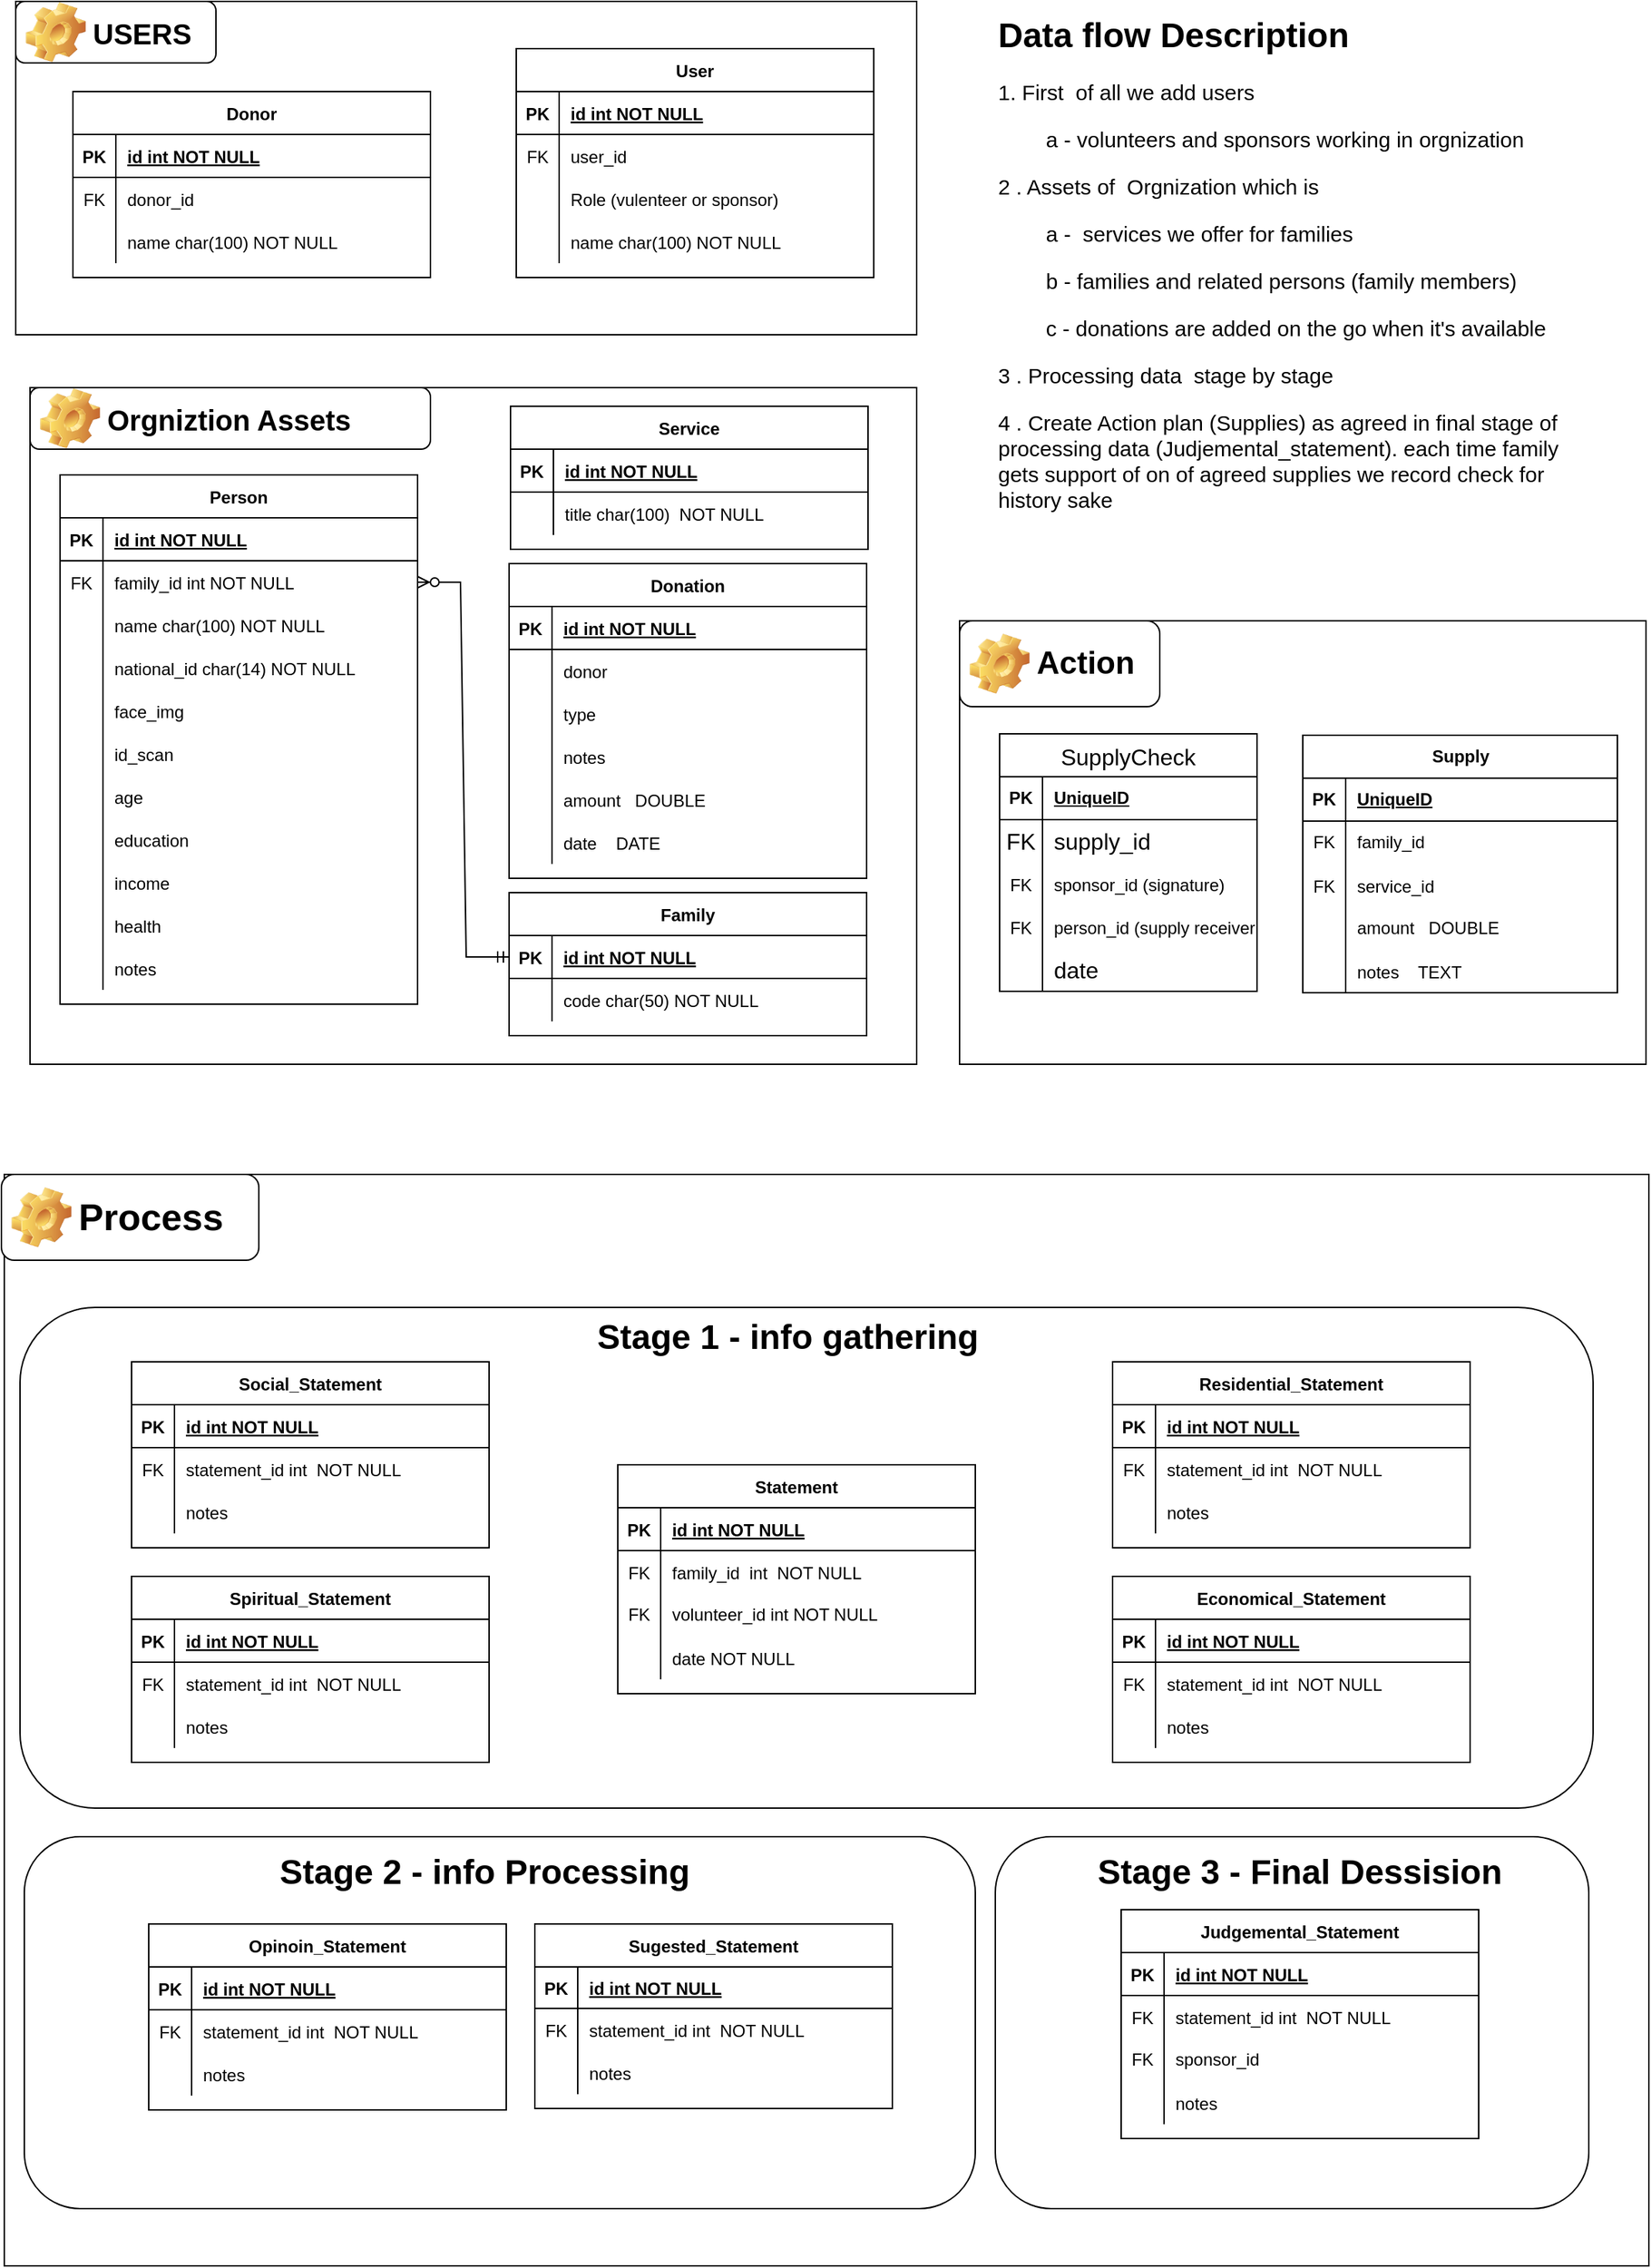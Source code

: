 <mxfile version="24.7.8">
  <diagram id="R2lEEEUBdFMjLlhIrx00" name="Page-1">
    <mxGraphModel dx="864" dy="-301" grid="1" gridSize="10" guides="1" tooltips="1" connect="1" arrows="1" fold="1" page="1" pageScale="1" pageWidth="1169" pageHeight="827" math="0" shadow="0" extFonts="Permanent Marker^https://fonts.googleapis.com/css?family=Permanent+Marker">
      <root>
        <mxCell id="0" />
        <mxCell id="1" parent="0" />
        <mxCell id="KEsijf1_MHendT-ykKjb-26" value="" style="rounded=0;whiteSpace=wrap;html=1;" parent="1" vertex="1">
          <mxGeometry x="12" y="1657" width="1150" height="763" as="geometry" />
        </mxCell>
        <mxCell id="KEsijf1_MHendT-ykKjb-28" value="" style="rounded=1;whiteSpace=wrap;html=1;" parent="1" vertex="1">
          <mxGeometry x="23" y="1750" width="1100" height="350" as="geometry" />
        </mxCell>
        <mxCell id="kUAQUpSUuIsNIx0a6TYb-57" value="Statement" style="shape=table;startSize=30;container=1;collapsible=1;childLayout=tableLayout;fixedRows=1;rowLines=0;fontStyle=1;align=center;resizeLast=1;" parent="1" vertex="1">
          <mxGeometry x="441" y="1860" width="250" height="160" as="geometry" />
        </mxCell>
        <mxCell id="kUAQUpSUuIsNIx0a6TYb-58" value="" style="shape=partialRectangle;collapsible=0;dropTarget=0;pointerEvents=0;fillColor=none;points=[[0,0.5],[1,0.5]];portConstraint=eastwest;top=0;left=0;right=0;bottom=1;" parent="kUAQUpSUuIsNIx0a6TYb-57" vertex="1">
          <mxGeometry y="30" width="250" height="30" as="geometry" />
        </mxCell>
        <mxCell id="kUAQUpSUuIsNIx0a6TYb-59" value="PK" style="shape=partialRectangle;overflow=hidden;connectable=0;fillColor=none;top=0;left=0;bottom=0;right=0;fontStyle=1;" parent="kUAQUpSUuIsNIx0a6TYb-58" vertex="1">
          <mxGeometry width="30" height="30" as="geometry">
            <mxRectangle width="30" height="30" as="alternateBounds" />
          </mxGeometry>
        </mxCell>
        <mxCell id="kUAQUpSUuIsNIx0a6TYb-60" value="id int NOT NULL " style="shape=partialRectangle;overflow=hidden;connectable=0;fillColor=none;top=0;left=0;bottom=0;right=0;align=left;spacingLeft=6;fontStyle=5;" parent="kUAQUpSUuIsNIx0a6TYb-58" vertex="1">
          <mxGeometry x="30" width="220" height="30" as="geometry">
            <mxRectangle width="220" height="30" as="alternateBounds" />
          </mxGeometry>
        </mxCell>
        <mxCell id="kUAQUpSUuIsNIx0a6TYb-61" value="" style="shape=partialRectangle;collapsible=0;dropTarget=0;pointerEvents=0;fillColor=none;points=[[0,0.5],[1,0.5]];portConstraint=eastwest;top=0;left=0;right=0;bottom=0;" parent="kUAQUpSUuIsNIx0a6TYb-57" vertex="1">
          <mxGeometry y="60" width="250" height="30" as="geometry" />
        </mxCell>
        <mxCell id="kUAQUpSUuIsNIx0a6TYb-62" value="FK" style="shape=partialRectangle;overflow=hidden;connectable=0;fillColor=none;top=0;left=0;bottom=0;right=0;" parent="kUAQUpSUuIsNIx0a6TYb-61" vertex="1">
          <mxGeometry width="30" height="30" as="geometry">
            <mxRectangle width="30" height="30" as="alternateBounds" />
          </mxGeometry>
        </mxCell>
        <mxCell id="kUAQUpSUuIsNIx0a6TYb-63" value="family_id  int  NOT NULL" style="shape=partialRectangle;overflow=hidden;connectable=0;fillColor=none;top=0;left=0;bottom=0;right=0;align=left;spacingLeft=6;" parent="kUAQUpSUuIsNIx0a6TYb-61" vertex="1">
          <mxGeometry x="30" width="220" height="30" as="geometry">
            <mxRectangle width="220" height="30" as="alternateBounds" />
          </mxGeometry>
        </mxCell>
        <mxCell id="kUAQUpSUuIsNIx0a6TYb-190" value="" style="shape=tableRow;horizontal=0;startSize=0;swimlaneHead=0;swimlaneBody=0;fillColor=none;collapsible=0;dropTarget=0;points=[[0,0.5],[1,0.5]];portConstraint=eastwest;top=0;left=0;right=0;bottom=0;" parent="kUAQUpSUuIsNIx0a6TYb-57" vertex="1">
          <mxGeometry y="90" width="250" height="30" as="geometry" />
        </mxCell>
        <mxCell id="kUAQUpSUuIsNIx0a6TYb-191" value="FK" style="shape=partialRectangle;connectable=0;fillColor=none;top=0;left=0;bottom=0;right=0;fontStyle=0;overflow=hidden;whiteSpace=wrap;html=1;" parent="kUAQUpSUuIsNIx0a6TYb-190" vertex="1">
          <mxGeometry width="30" height="30" as="geometry">
            <mxRectangle width="30" height="30" as="alternateBounds" />
          </mxGeometry>
        </mxCell>
        <mxCell id="kUAQUpSUuIsNIx0a6TYb-192" value="volunteer_id int NOT NULL" style="shape=partialRectangle;connectable=0;fillColor=none;top=0;left=0;bottom=0;right=0;align=left;spacingLeft=6;fontStyle=0;overflow=hidden;whiteSpace=wrap;html=1;" parent="kUAQUpSUuIsNIx0a6TYb-190" vertex="1">
          <mxGeometry x="30" width="220" height="30" as="geometry">
            <mxRectangle width="220" height="30" as="alternateBounds" />
          </mxGeometry>
        </mxCell>
        <mxCell id="kUAQUpSUuIsNIx0a6TYb-88" value="" style="shape=tableRow;horizontal=0;startSize=0;swimlaneHead=0;swimlaneBody=0;fillColor=none;collapsible=0;dropTarget=0;points=[[0,0.5],[1,0.5]];portConstraint=eastwest;top=0;left=0;right=0;bottom=0;" parent="kUAQUpSUuIsNIx0a6TYb-57" vertex="1">
          <mxGeometry y="120" width="250" height="30" as="geometry" />
        </mxCell>
        <mxCell id="kUAQUpSUuIsNIx0a6TYb-89" value="" style="shape=partialRectangle;connectable=0;fillColor=none;top=0;left=0;bottom=0;right=0;editable=1;overflow=hidden;" parent="kUAQUpSUuIsNIx0a6TYb-88" vertex="1">
          <mxGeometry width="30" height="30" as="geometry">
            <mxRectangle width="30" height="30" as="alternateBounds" />
          </mxGeometry>
        </mxCell>
        <mxCell id="kUAQUpSUuIsNIx0a6TYb-90" value="date NOT NULL" style="shape=partialRectangle;connectable=0;fillColor=none;top=0;left=0;bottom=0;right=0;align=left;spacingLeft=6;overflow=hidden;" parent="kUAQUpSUuIsNIx0a6TYb-88" vertex="1">
          <mxGeometry x="30" width="220" height="30" as="geometry">
            <mxRectangle width="220" height="30" as="alternateBounds" />
          </mxGeometry>
        </mxCell>
        <mxCell id="kUAQUpSUuIsNIx0a6TYb-91" value="Social_Statement" style="shape=table;startSize=30;container=1;collapsible=1;childLayout=tableLayout;fixedRows=1;rowLines=0;fontStyle=1;align=center;resizeLast=1;" parent="1" vertex="1">
          <mxGeometry x="101" y="1788" width="250" height="130" as="geometry" />
        </mxCell>
        <mxCell id="kUAQUpSUuIsNIx0a6TYb-92" value="" style="shape=partialRectangle;collapsible=0;dropTarget=0;pointerEvents=0;fillColor=none;points=[[0,0.5],[1,0.5]];portConstraint=eastwest;top=0;left=0;right=0;bottom=1;" parent="kUAQUpSUuIsNIx0a6TYb-91" vertex="1">
          <mxGeometry y="30" width="250" height="30" as="geometry" />
        </mxCell>
        <mxCell id="kUAQUpSUuIsNIx0a6TYb-93" value="PK" style="shape=partialRectangle;overflow=hidden;connectable=0;fillColor=none;top=0;left=0;bottom=0;right=0;fontStyle=1;" parent="kUAQUpSUuIsNIx0a6TYb-92" vertex="1">
          <mxGeometry width="30" height="30" as="geometry">
            <mxRectangle width="30" height="30" as="alternateBounds" />
          </mxGeometry>
        </mxCell>
        <mxCell id="kUAQUpSUuIsNIx0a6TYb-94" value="id int NOT NULL " style="shape=partialRectangle;overflow=hidden;connectable=0;fillColor=none;top=0;left=0;bottom=0;right=0;align=left;spacingLeft=6;fontStyle=5;" parent="kUAQUpSUuIsNIx0a6TYb-92" vertex="1">
          <mxGeometry x="30" width="220" height="30" as="geometry">
            <mxRectangle width="220" height="30" as="alternateBounds" />
          </mxGeometry>
        </mxCell>
        <mxCell id="kUAQUpSUuIsNIx0a6TYb-95" value="" style="shape=partialRectangle;collapsible=0;dropTarget=0;pointerEvents=0;fillColor=none;points=[[0,0.5],[1,0.5]];portConstraint=eastwest;top=0;left=0;right=0;bottom=0;" parent="kUAQUpSUuIsNIx0a6TYb-91" vertex="1">
          <mxGeometry y="60" width="250" height="30" as="geometry" />
        </mxCell>
        <mxCell id="kUAQUpSUuIsNIx0a6TYb-96" value="FK" style="shape=partialRectangle;overflow=hidden;connectable=0;fillColor=none;top=0;left=0;bottom=0;right=0;" parent="kUAQUpSUuIsNIx0a6TYb-95" vertex="1">
          <mxGeometry width="30" height="30" as="geometry">
            <mxRectangle width="30" height="30" as="alternateBounds" />
          </mxGeometry>
        </mxCell>
        <mxCell id="kUAQUpSUuIsNIx0a6TYb-97" value="statement_id int  NOT NULL" style="shape=partialRectangle;overflow=hidden;connectable=0;fillColor=none;top=0;left=0;bottom=0;right=0;align=left;spacingLeft=6;" parent="kUAQUpSUuIsNIx0a6TYb-95" vertex="1">
          <mxGeometry x="30" width="220" height="30" as="geometry">
            <mxRectangle width="220" height="30" as="alternateBounds" />
          </mxGeometry>
        </mxCell>
        <mxCell id="KEsijf1_MHendT-ykKjb-7" value="" style="shape=tableRow;horizontal=0;startSize=0;swimlaneHead=0;swimlaneBody=0;fillColor=none;collapsible=0;dropTarget=0;points=[[0,0.5],[1,0.5]];portConstraint=eastwest;top=0;left=0;right=0;bottom=0;" parent="kUAQUpSUuIsNIx0a6TYb-91" vertex="1">
          <mxGeometry y="90" width="250" height="30" as="geometry" />
        </mxCell>
        <mxCell id="KEsijf1_MHendT-ykKjb-8" value="" style="shape=partialRectangle;connectable=0;fillColor=none;top=0;left=0;bottom=0;right=0;editable=1;overflow=hidden;" parent="KEsijf1_MHendT-ykKjb-7" vertex="1">
          <mxGeometry width="30" height="30" as="geometry">
            <mxRectangle width="30" height="30" as="alternateBounds" />
          </mxGeometry>
        </mxCell>
        <mxCell id="KEsijf1_MHendT-ykKjb-9" value="notes" style="shape=partialRectangle;connectable=0;fillColor=none;top=0;left=0;bottom=0;right=0;align=left;spacingLeft=6;overflow=hidden;" parent="KEsijf1_MHendT-ykKjb-7" vertex="1">
          <mxGeometry x="30" width="220" height="30" as="geometry">
            <mxRectangle width="220" height="30" as="alternateBounds" />
          </mxGeometry>
        </mxCell>
        <mxCell id="kUAQUpSUuIsNIx0a6TYb-98" value="Economical_Statement" style="shape=table;startSize=30;container=1;collapsible=1;childLayout=tableLayout;fixedRows=1;rowLines=0;fontStyle=1;align=center;resizeLast=1;" parent="1" vertex="1">
          <mxGeometry x="787" y="1938" width="250" height="130" as="geometry" />
        </mxCell>
        <mxCell id="kUAQUpSUuIsNIx0a6TYb-99" value="" style="shape=partialRectangle;collapsible=0;dropTarget=0;pointerEvents=0;fillColor=none;points=[[0,0.5],[1,0.5]];portConstraint=eastwest;top=0;left=0;right=0;bottom=1;" parent="kUAQUpSUuIsNIx0a6TYb-98" vertex="1">
          <mxGeometry y="30" width="250" height="30" as="geometry" />
        </mxCell>
        <mxCell id="kUAQUpSUuIsNIx0a6TYb-100" value="PK" style="shape=partialRectangle;overflow=hidden;connectable=0;fillColor=none;top=0;left=0;bottom=0;right=0;fontStyle=1;" parent="kUAQUpSUuIsNIx0a6TYb-99" vertex="1">
          <mxGeometry width="30" height="30" as="geometry">
            <mxRectangle width="30" height="30" as="alternateBounds" />
          </mxGeometry>
        </mxCell>
        <mxCell id="kUAQUpSUuIsNIx0a6TYb-101" value="id int NOT NULL " style="shape=partialRectangle;overflow=hidden;connectable=0;fillColor=none;top=0;left=0;bottom=0;right=0;align=left;spacingLeft=6;fontStyle=5;" parent="kUAQUpSUuIsNIx0a6TYb-99" vertex="1">
          <mxGeometry x="30" width="220" height="30" as="geometry">
            <mxRectangle width="220" height="30" as="alternateBounds" />
          </mxGeometry>
        </mxCell>
        <mxCell id="kUAQUpSUuIsNIx0a6TYb-102" value="" style="shape=partialRectangle;collapsible=0;dropTarget=0;pointerEvents=0;fillColor=none;points=[[0,0.5],[1,0.5]];portConstraint=eastwest;top=0;left=0;right=0;bottom=0;" parent="kUAQUpSUuIsNIx0a6TYb-98" vertex="1">
          <mxGeometry y="60" width="250" height="30" as="geometry" />
        </mxCell>
        <mxCell id="kUAQUpSUuIsNIx0a6TYb-103" value="FK" style="shape=partialRectangle;overflow=hidden;connectable=0;fillColor=none;top=0;left=0;bottom=0;right=0;" parent="kUAQUpSUuIsNIx0a6TYb-102" vertex="1">
          <mxGeometry width="30" height="30" as="geometry">
            <mxRectangle width="30" height="30" as="alternateBounds" />
          </mxGeometry>
        </mxCell>
        <mxCell id="kUAQUpSUuIsNIx0a6TYb-104" value="statement_id int  NOT NULL" style="shape=partialRectangle;overflow=hidden;connectable=0;fillColor=none;top=0;left=0;bottom=0;right=0;align=left;spacingLeft=6;" parent="kUAQUpSUuIsNIx0a6TYb-102" vertex="1">
          <mxGeometry x="30" width="220" height="30" as="geometry">
            <mxRectangle width="220" height="30" as="alternateBounds" />
          </mxGeometry>
        </mxCell>
        <mxCell id="KEsijf1_MHendT-ykKjb-12" value="" style="shape=tableRow;horizontal=0;startSize=0;swimlaneHead=0;swimlaneBody=0;fillColor=none;collapsible=0;dropTarget=0;points=[[0,0.5],[1,0.5]];portConstraint=eastwest;top=0;left=0;right=0;bottom=0;" parent="kUAQUpSUuIsNIx0a6TYb-98" vertex="1">
          <mxGeometry y="90" width="250" height="30" as="geometry" />
        </mxCell>
        <mxCell id="KEsijf1_MHendT-ykKjb-13" value="" style="shape=partialRectangle;connectable=0;fillColor=none;top=0;left=0;bottom=0;right=0;editable=1;overflow=hidden;" parent="KEsijf1_MHendT-ykKjb-12" vertex="1">
          <mxGeometry width="30" height="30" as="geometry">
            <mxRectangle width="30" height="30" as="alternateBounds" />
          </mxGeometry>
        </mxCell>
        <mxCell id="KEsijf1_MHendT-ykKjb-14" value="notes" style="shape=partialRectangle;connectable=0;fillColor=none;top=0;left=0;bottom=0;right=0;align=left;spacingLeft=6;overflow=hidden;" parent="KEsijf1_MHendT-ykKjb-12" vertex="1">
          <mxGeometry x="30" width="220" height="30" as="geometry">
            <mxRectangle width="220" height="30" as="alternateBounds" />
          </mxGeometry>
        </mxCell>
        <mxCell id="kUAQUpSUuIsNIx0a6TYb-105" value="Spiritual_Statement" style="shape=table;startSize=30;container=1;collapsible=1;childLayout=tableLayout;fixedRows=1;rowLines=0;fontStyle=1;align=center;resizeLast=1;" parent="1" vertex="1">
          <mxGeometry x="101" y="1938" width="250" height="130" as="geometry" />
        </mxCell>
        <mxCell id="kUAQUpSUuIsNIx0a6TYb-106" value="" style="shape=partialRectangle;collapsible=0;dropTarget=0;pointerEvents=0;fillColor=none;points=[[0,0.5],[1,0.5]];portConstraint=eastwest;top=0;left=0;right=0;bottom=1;" parent="kUAQUpSUuIsNIx0a6TYb-105" vertex="1">
          <mxGeometry y="30" width="250" height="30" as="geometry" />
        </mxCell>
        <mxCell id="kUAQUpSUuIsNIx0a6TYb-107" value="PK" style="shape=partialRectangle;overflow=hidden;connectable=0;fillColor=none;top=0;left=0;bottom=0;right=0;fontStyle=1;" parent="kUAQUpSUuIsNIx0a6TYb-106" vertex="1">
          <mxGeometry width="30" height="30" as="geometry">
            <mxRectangle width="30" height="30" as="alternateBounds" />
          </mxGeometry>
        </mxCell>
        <mxCell id="kUAQUpSUuIsNIx0a6TYb-108" value="id int NOT NULL " style="shape=partialRectangle;overflow=hidden;connectable=0;fillColor=none;top=0;left=0;bottom=0;right=0;align=left;spacingLeft=6;fontStyle=5;" parent="kUAQUpSUuIsNIx0a6TYb-106" vertex="1">
          <mxGeometry x="30" width="220" height="30" as="geometry">
            <mxRectangle width="220" height="30" as="alternateBounds" />
          </mxGeometry>
        </mxCell>
        <mxCell id="kUAQUpSUuIsNIx0a6TYb-109" value="" style="shape=partialRectangle;collapsible=0;dropTarget=0;pointerEvents=0;fillColor=none;points=[[0,0.5],[1,0.5]];portConstraint=eastwest;top=0;left=0;right=0;bottom=0;" parent="kUAQUpSUuIsNIx0a6TYb-105" vertex="1">
          <mxGeometry y="60" width="250" height="30" as="geometry" />
        </mxCell>
        <mxCell id="kUAQUpSUuIsNIx0a6TYb-110" value="FK" style="shape=partialRectangle;overflow=hidden;connectable=0;fillColor=none;top=0;left=0;bottom=0;right=0;" parent="kUAQUpSUuIsNIx0a6TYb-109" vertex="1">
          <mxGeometry width="30" height="30" as="geometry">
            <mxRectangle width="30" height="30" as="alternateBounds" />
          </mxGeometry>
        </mxCell>
        <mxCell id="kUAQUpSUuIsNIx0a6TYb-111" value="statement_id int  NOT NULL" style="shape=partialRectangle;overflow=hidden;connectable=0;fillColor=none;top=0;left=0;bottom=0;right=0;align=left;spacingLeft=6;" parent="kUAQUpSUuIsNIx0a6TYb-109" vertex="1">
          <mxGeometry x="30" width="220" height="30" as="geometry">
            <mxRectangle width="220" height="30" as="alternateBounds" />
          </mxGeometry>
        </mxCell>
        <mxCell id="KEsijf1_MHendT-ykKjb-15" value="" style="shape=tableRow;horizontal=0;startSize=0;swimlaneHead=0;swimlaneBody=0;fillColor=none;collapsible=0;dropTarget=0;points=[[0,0.5],[1,0.5]];portConstraint=eastwest;top=0;left=0;right=0;bottom=0;" parent="kUAQUpSUuIsNIx0a6TYb-105" vertex="1">
          <mxGeometry y="90" width="250" height="30" as="geometry" />
        </mxCell>
        <mxCell id="KEsijf1_MHendT-ykKjb-16" value="" style="shape=partialRectangle;connectable=0;fillColor=none;top=0;left=0;bottom=0;right=0;editable=1;overflow=hidden;" parent="KEsijf1_MHendT-ykKjb-15" vertex="1">
          <mxGeometry width="30" height="30" as="geometry">
            <mxRectangle width="30" height="30" as="alternateBounds" />
          </mxGeometry>
        </mxCell>
        <mxCell id="KEsijf1_MHendT-ykKjb-17" value="notes" style="shape=partialRectangle;connectable=0;fillColor=none;top=0;left=0;bottom=0;right=0;align=left;spacingLeft=6;overflow=hidden;" parent="KEsijf1_MHendT-ykKjb-15" vertex="1">
          <mxGeometry x="30" width="220" height="30" as="geometry">
            <mxRectangle width="220" height="30" as="alternateBounds" />
          </mxGeometry>
        </mxCell>
        <mxCell id="kUAQUpSUuIsNIx0a6TYb-112" value="Residential_Statement" style="shape=table;startSize=30;container=1;collapsible=1;childLayout=tableLayout;fixedRows=1;rowLines=0;fontStyle=1;align=center;resizeLast=1;" parent="1" vertex="1">
          <mxGeometry x="787" y="1788" width="250" height="130" as="geometry" />
        </mxCell>
        <mxCell id="kUAQUpSUuIsNIx0a6TYb-113" value="" style="shape=partialRectangle;collapsible=0;dropTarget=0;pointerEvents=0;fillColor=none;points=[[0,0.5],[1,0.5]];portConstraint=eastwest;top=0;left=0;right=0;bottom=1;" parent="kUAQUpSUuIsNIx0a6TYb-112" vertex="1">
          <mxGeometry y="30" width="250" height="30" as="geometry" />
        </mxCell>
        <mxCell id="kUAQUpSUuIsNIx0a6TYb-114" value="PK" style="shape=partialRectangle;overflow=hidden;connectable=0;fillColor=none;top=0;left=0;bottom=0;right=0;fontStyle=1;" parent="kUAQUpSUuIsNIx0a6TYb-113" vertex="1">
          <mxGeometry width="30" height="30" as="geometry">
            <mxRectangle width="30" height="30" as="alternateBounds" />
          </mxGeometry>
        </mxCell>
        <mxCell id="kUAQUpSUuIsNIx0a6TYb-115" value="id int NOT NULL " style="shape=partialRectangle;overflow=hidden;connectable=0;fillColor=none;top=0;left=0;bottom=0;right=0;align=left;spacingLeft=6;fontStyle=5;" parent="kUAQUpSUuIsNIx0a6TYb-113" vertex="1">
          <mxGeometry x="30" width="220" height="30" as="geometry">
            <mxRectangle width="220" height="30" as="alternateBounds" />
          </mxGeometry>
        </mxCell>
        <mxCell id="kUAQUpSUuIsNIx0a6TYb-116" value="" style="shape=partialRectangle;collapsible=0;dropTarget=0;pointerEvents=0;fillColor=none;points=[[0,0.5],[1,0.5]];portConstraint=eastwest;top=0;left=0;right=0;bottom=0;" parent="kUAQUpSUuIsNIx0a6TYb-112" vertex="1">
          <mxGeometry y="60" width="250" height="30" as="geometry" />
        </mxCell>
        <mxCell id="kUAQUpSUuIsNIx0a6TYb-117" value="FK" style="shape=partialRectangle;overflow=hidden;connectable=0;fillColor=none;top=0;left=0;bottom=0;right=0;" parent="kUAQUpSUuIsNIx0a6TYb-116" vertex="1">
          <mxGeometry width="30" height="30" as="geometry">
            <mxRectangle width="30" height="30" as="alternateBounds" />
          </mxGeometry>
        </mxCell>
        <mxCell id="kUAQUpSUuIsNIx0a6TYb-118" value="statement_id int  NOT NULL" style="shape=partialRectangle;overflow=hidden;connectable=0;fillColor=none;top=0;left=0;bottom=0;right=0;align=left;spacingLeft=6;" parent="kUAQUpSUuIsNIx0a6TYb-116" vertex="1">
          <mxGeometry x="30" width="220" height="30" as="geometry">
            <mxRectangle width="220" height="30" as="alternateBounds" />
          </mxGeometry>
        </mxCell>
        <mxCell id="KEsijf1_MHendT-ykKjb-1" value="" style="shape=tableRow;horizontal=0;startSize=0;swimlaneHead=0;swimlaneBody=0;fillColor=none;collapsible=0;dropTarget=0;points=[[0,0.5],[1,0.5]];portConstraint=eastwest;top=0;left=0;right=0;bottom=0;" parent="kUAQUpSUuIsNIx0a6TYb-112" vertex="1">
          <mxGeometry y="90" width="250" height="30" as="geometry" />
        </mxCell>
        <mxCell id="KEsijf1_MHendT-ykKjb-2" value="" style="shape=partialRectangle;connectable=0;fillColor=none;top=0;left=0;bottom=0;right=0;editable=1;overflow=hidden;" parent="KEsijf1_MHendT-ykKjb-1" vertex="1">
          <mxGeometry width="30" height="30" as="geometry">
            <mxRectangle width="30" height="30" as="alternateBounds" />
          </mxGeometry>
        </mxCell>
        <mxCell id="KEsijf1_MHendT-ykKjb-3" value="notes" style="shape=partialRectangle;connectable=0;fillColor=none;top=0;left=0;bottom=0;right=0;align=left;spacingLeft=6;overflow=hidden;" parent="KEsijf1_MHendT-ykKjb-1" vertex="1">
          <mxGeometry x="30" width="220" height="30" as="geometry">
            <mxRectangle width="220" height="30" as="alternateBounds" />
          </mxGeometry>
        </mxCell>
        <mxCell id="KEsijf1_MHendT-ykKjb-18" value="" style="rounded=0;whiteSpace=wrap;html=1;" parent="1" vertex="1">
          <mxGeometry x="20" y="837" width="630" height="233" as="geometry" />
        </mxCell>
        <mxCell id="KEsijf1_MHendT-ykKjb-19" value="USERS" style="label;whiteSpace=wrap;html=1;image=img/clipart/Gear_128x128.png;fontSize=20;" parent="1" vertex="1">
          <mxGeometry x="20" y="837" width="140" height="43" as="geometry" />
        </mxCell>
        <mxCell id="kUAQUpSUuIsNIx0a6TYb-8" value="User" style="shape=table;startSize=30;container=1;collapsible=1;childLayout=tableLayout;fixedRows=1;rowLines=0;fontStyle=1;align=center;resizeLast=1;" parent="1" vertex="1">
          <mxGeometry x="370" y="870" width="250" height="160" as="geometry" />
        </mxCell>
        <mxCell id="kUAQUpSUuIsNIx0a6TYb-9" value="" style="shape=partialRectangle;collapsible=0;dropTarget=0;pointerEvents=0;fillColor=none;points=[[0,0.5],[1,0.5]];portConstraint=eastwest;top=0;left=0;right=0;bottom=1;" parent="kUAQUpSUuIsNIx0a6TYb-8" vertex="1">
          <mxGeometry y="30" width="250" height="30" as="geometry" />
        </mxCell>
        <mxCell id="kUAQUpSUuIsNIx0a6TYb-10" value="PK" style="shape=partialRectangle;overflow=hidden;connectable=0;fillColor=none;top=0;left=0;bottom=0;right=0;fontStyle=1;" parent="kUAQUpSUuIsNIx0a6TYb-9" vertex="1">
          <mxGeometry width="30" height="30" as="geometry">
            <mxRectangle width="30" height="30" as="alternateBounds" />
          </mxGeometry>
        </mxCell>
        <mxCell id="kUAQUpSUuIsNIx0a6TYb-11" value="id int NOT NULL " style="shape=partialRectangle;overflow=hidden;connectable=0;fillColor=none;top=0;left=0;bottom=0;right=0;align=left;spacingLeft=6;fontStyle=5;" parent="kUAQUpSUuIsNIx0a6TYb-9" vertex="1">
          <mxGeometry x="30" width="220" height="30" as="geometry">
            <mxRectangle width="220" height="30" as="alternateBounds" />
          </mxGeometry>
        </mxCell>
        <mxCell id="KEsijf1_MHendT-ykKjb-37" value="" style="shape=tableRow;horizontal=0;startSize=0;swimlaneHead=0;swimlaneBody=0;fillColor=none;collapsible=0;dropTarget=0;points=[[0,0.5],[1,0.5]];portConstraint=eastwest;top=0;left=0;right=0;bottom=0;" parent="kUAQUpSUuIsNIx0a6TYb-8" vertex="1">
          <mxGeometry y="60" width="250" height="30" as="geometry" />
        </mxCell>
        <mxCell id="KEsijf1_MHendT-ykKjb-38" value="FK" style="shape=partialRectangle;connectable=0;fillColor=none;top=0;left=0;bottom=0;right=0;editable=1;overflow=hidden;" parent="KEsijf1_MHendT-ykKjb-37" vertex="1">
          <mxGeometry width="30" height="30" as="geometry">
            <mxRectangle width="30" height="30" as="alternateBounds" />
          </mxGeometry>
        </mxCell>
        <mxCell id="KEsijf1_MHendT-ykKjb-39" value="user_id" style="shape=partialRectangle;connectable=0;fillColor=none;top=0;left=0;bottom=0;right=0;align=left;spacingLeft=6;overflow=hidden;" parent="KEsijf1_MHendT-ykKjb-37" vertex="1">
          <mxGeometry x="30" width="220" height="30" as="geometry">
            <mxRectangle width="220" height="30" as="alternateBounds" />
          </mxGeometry>
        </mxCell>
        <mxCell id="l2vBsXnmZG7ydqP5L4L--1" value="" style="shape=tableRow;horizontal=0;startSize=0;swimlaneHead=0;swimlaneBody=0;fillColor=none;collapsible=0;dropTarget=0;points=[[0,0.5],[1,0.5]];portConstraint=eastwest;top=0;left=0;right=0;bottom=0;" parent="kUAQUpSUuIsNIx0a6TYb-8" vertex="1">
          <mxGeometry y="90" width="250" height="30" as="geometry" />
        </mxCell>
        <mxCell id="l2vBsXnmZG7ydqP5L4L--2" value="" style="shape=partialRectangle;connectable=0;fillColor=none;top=0;left=0;bottom=0;right=0;editable=1;overflow=hidden;" parent="l2vBsXnmZG7ydqP5L4L--1" vertex="1">
          <mxGeometry width="30" height="30" as="geometry">
            <mxRectangle width="30" height="30" as="alternateBounds" />
          </mxGeometry>
        </mxCell>
        <mxCell id="l2vBsXnmZG7ydqP5L4L--3" value="Role (vulenteer or sponsor)" style="shape=partialRectangle;connectable=0;fillColor=none;top=0;left=0;bottom=0;right=0;align=left;spacingLeft=6;overflow=hidden;" parent="l2vBsXnmZG7ydqP5L4L--1" vertex="1">
          <mxGeometry x="30" width="220" height="30" as="geometry">
            <mxRectangle width="220" height="30" as="alternateBounds" />
          </mxGeometry>
        </mxCell>
        <mxCell id="kUAQUpSUuIsNIx0a6TYb-12" value="" style="shape=partialRectangle;collapsible=0;dropTarget=0;pointerEvents=0;fillColor=none;points=[[0,0.5],[1,0.5]];portConstraint=eastwest;top=0;left=0;right=0;bottom=0;" parent="kUAQUpSUuIsNIx0a6TYb-8" vertex="1">
          <mxGeometry y="120" width="250" height="30" as="geometry" />
        </mxCell>
        <mxCell id="kUAQUpSUuIsNIx0a6TYb-13" value="" style="shape=partialRectangle;overflow=hidden;connectable=0;fillColor=none;top=0;left=0;bottom=0;right=0;" parent="kUAQUpSUuIsNIx0a6TYb-12" vertex="1">
          <mxGeometry width="30" height="30" as="geometry">
            <mxRectangle width="30" height="30" as="alternateBounds" />
          </mxGeometry>
        </mxCell>
        <mxCell id="kUAQUpSUuIsNIx0a6TYb-14" value="name char(100) NOT NULL" style="shape=partialRectangle;overflow=hidden;connectable=0;fillColor=none;top=0;left=0;bottom=0;right=0;align=left;spacingLeft=6;" parent="kUAQUpSUuIsNIx0a6TYb-12" vertex="1">
          <mxGeometry x="30" width="220" height="30" as="geometry">
            <mxRectangle width="220" height="30" as="alternateBounds" />
          </mxGeometry>
        </mxCell>
        <mxCell id="KEsijf1_MHendT-ykKjb-20" value="" style="rounded=0;whiteSpace=wrap;html=1;" parent="1" vertex="1">
          <mxGeometry x="680" y="1270" width="480" height="310" as="geometry" />
        </mxCell>
        <mxCell id="KEsijf1_MHendT-ykKjb-21" value="Action&amp;nbsp;" style="label;whiteSpace=wrap;html=1;image=img/clipart/Gear_128x128.png;fontSize=22;" parent="1" vertex="1">
          <mxGeometry x="680" y="1270" width="140" height="60" as="geometry" />
        </mxCell>
        <mxCell id="KEsijf1_MHendT-ykKjb-22" value="" style="rounded=0;whiteSpace=wrap;html=1;" parent="1" vertex="1">
          <mxGeometry x="30" y="1107" width="620" height="473" as="geometry" />
        </mxCell>
        <mxCell id="KEsijf1_MHendT-ykKjb-23" value="Orgniztion Assets" style="label;whiteSpace=wrap;html=1;image=img/clipart/Gear_128x128.png;align=left;fontSize=20;" parent="1" vertex="1">
          <mxGeometry x="30" y="1107" width="280" height="43" as="geometry" />
        </mxCell>
        <mxCell id="C-vyLk0tnHw3VtMMgP7b-23" value="Family" style="shape=table;startSize=30;container=1;collapsible=1;childLayout=tableLayout;fixedRows=1;rowLines=0;fontStyle=1;align=center;resizeLast=1;" parent="1" vertex="1">
          <mxGeometry x="365" y="1460" width="250" height="100" as="geometry" />
        </mxCell>
        <mxCell id="C-vyLk0tnHw3VtMMgP7b-24" value="" style="shape=partialRectangle;collapsible=0;dropTarget=0;pointerEvents=0;fillColor=none;points=[[0,0.5],[1,0.5]];portConstraint=eastwest;top=0;left=0;right=0;bottom=1;" parent="C-vyLk0tnHw3VtMMgP7b-23" vertex="1">
          <mxGeometry y="30" width="250" height="30" as="geometry" />
        </mxCell>
        <mxCell id="C-vyLk0tnHw3VtMMgP7b-25" value="PK" style="shape=partialRectangle;overflow=hidden;connectable=0;fillColor=none;top=0;left=0;bottom=0;right=0;fontStyle=1;" parent="C-vyLk0tnHw3VtMMgP7b-24" vertex="1">
          <mxGeometry width="30" height="30" as="geometry">
            <mxRectangle width="30" height="30" as="alternateBounds" />
          </mxGeometry>
        </mxCell>
        <mxCell id="C-vyLk0tnHw3VtMMgP7b-26" value="id int NOT NULL " style="shape=partialRectangle;overflow=hidden;connectable=0;fillColor=none;top=0;left=0;bottom=0;right=0;align=left;spacingLeft=6;fontStyle=5;" parent="C-vyLk0tnHw3VtMMgP7b-24" vertex="1">
          <mxGeometry x="30" width="220" height="30" as="geometry">
            <mxRectangle width="220" height="30" as="alternateBounds" />
          </mxGeometry>
        </mxCell>
        <mxCell id="C-vyLk0tnHw3VtMMgP7b-27" value="" style="shape=partialRectangle;collapsible=0;dropTarget=0;pointerEvents=0;fillColor=none;points=[[0,0.5],[1,0.5]];portConstraint=eastwest;top=0;left=0;right=0;bottom=0;" parent="C-vyLk0tnHw3VtMMgP7b-23" vertex="1">
          <mxGeometry y="60" width="250" height="30" as="geometry" />
        </mxCell>
        <mxCell id="C-vyLk0tnHw3VtMMgP7b-28" value="" style="shape=partialRectangle;overflow=hidden;connectable=0;fillColor=none;top=0;left=0;bottom=0;right=0;" parent="C-vyLk0tnHw3VtMMgP7b-27" vertex="1">
          <mxGeometry width="30" height="30" as="geometry">
            <mxRectangle width="30" height="30" as="alternateBounds" />
          </mxGeometry>
        </mxCell>
        <mxCell id="C-vyLk0tnHw3VtMMgP7b-29" value="code char(50) NOT NULL" style="shape=partialRectangle;overflow=hidden;connectable=0;fillColor=none;top=0;left=0;bottom=0;right=0;align=left;spacingLeft=6;" parent="C-vyLk0tnHw3VtMMgP7b-27" vertex="1">
          <mxGeometry x="30" width="220" height="30" as="geometry">
            <mxRectangle width="220" height="30" as="alternateBounds" />
          </mxGeometry>
        </mxCell>
        <mxCell id="kUAQUpSUuIsNIx0a6TYb-15" value="Person" style="shape=table;startSize=30;container=1;collapsible=1;childLayout=tableLayout;fixedRows=1;rowLines=0;fontStyle=1;align=center;resizeLast=1;" parent="1" vertex="1">
          <mxGeometry x="51" y="1168" width="250" height="370" as="geometry" />
        </mxCell>
        <mxCell id="kUAQUpSUuIsNIx0a6TYb-16" value="" style="shape=partialRectangle;collapsible=0;dropTarget=0;pointerEvents=0;fillColor=none;points=[[0,0.5],[1,0.5]];portConstraint=eastwest;top=0;left=0;right=0;bottom=1;" parent="kUAQUpSUuIsNIx0a6TYb-15" vertex="1">
          <mxGeometry y="30" width="250" height="30" as="geometry" />
        </mxCell>
        <mxCell id="kUAQUpSUuIsNIx0a6TYb-17" value="PK" style="shape=partialRectangle;overflow=hidden;connectable=0;fillColor=none;top=0;left=0;bottom=0;right=0;fontStyle=1;" parent="kUAQUpSUuIsNIx0a6TYb-16" vertex="1">
          <mxGeometry width="30" height="30" as="geometry">
            <mxRectangle width="30" height="30" as="alternateBounds" />
          </mxGeometry>
        </mxCell>
        <mxCell id="kUAQUpSUuIsNIx0a6TYb-18" value="id int NOT NULL " style="shape=partialRectangle;overflow=hidden;connectable=0;fillColor=none;top=0;left=0;bottom=0;right=0;align=left;spacingLeft=6;fontStyle=5;" parent="kUAQUpSUuIsNIx0a6TYb-16" vertex="1">
          <mxGeometry x="30" width="220" height="30" as="geometry">
            <mxRectangle width="220" height="30" as="alternateBounds" />
          </mxGeometry>
        </mxCell>
        <mxCell id="kUAQUpSUuIsNIx0a6TYb-22" value="" style="shape=tableRow;horizontal=0;startSize=0;swimlaneHead=0;swimlaneBody=0;fillColor=none;collapsible=0;dropTarget=0;points=[[0,0.5],[1,0.5]];portConstraint=eastwest;top=0;left=0;right=0;bottom=0;" parent="kUAQUpSUuIsNIx0a6TYb-15" vertex="1">
          <mxGeometry y="60" width="250" height="30" as="geometry" />
        </mxCell>
        <mxCell id="kUAQUpSUuIsNIx0a6TYb-23" value="FK" style="shape=partialRectangle;connectable=0;fillColor=none;top=0;left=0;bottom=0;right=0;editable=1;overflow=hidden;" parent="kUAQUpSUuIsNIx0a6TYb-22" vertex="1">
          <mxGeometry width="30" height="30" as="geometry">
            <mxRectangle width="30" height="30" as="alternateBounds" />
          </mxGeometry>
        </mxCell>
        <mxCell id="kUAQUpSUuIsNIx0a6TYb-24" value="family_id int NOT NULL" style="shape=partialRectangle;connectable=0;fillColor=none;top=0;left=0;bottom=0;right=0;align=left;spacingLeft=6;overflow=hidden;" parent="kUAQUpSUuIsNIx0a6TYb-22" vertex="1">
          <mxGeometry x="30" width="220" height="30" as="geometry">
            <mxRectangle width="220" height="30" as="alternateBounds" />
          </mxGeometry>
        </mxCell>
        <mxCell id="kUAQUpSUuIsNIx0a6TYb-19" value="" style="shape=partialRectangle;collapsible=0;dropTarget=0;pointerEvents=0;fillColor=none;points=[[0,0.5],[1,0.5]];portConstraint=eastwest;top=0;left=0;right=0;bottom=0;" parent="kUAQUpSUuIsNIx0a6TYb-15" vertex="1">
          <mxGeometry y="90" width="250" height="30" as="geometry" />
        </mxCell>
        <mxCell id="kUAQUpSUuIsNIx0a6TYb-20" value="" style="shape=partialRectangle;overflow=hidden;connectable=0;fillColor=none;top=0;left=0;bottom=0;right=0;" parent="kUAQUpSUuIsNIx0a6TYb-19" vertex="1">
          <mxGeometry width="30" height="30" as="geometry">
            <mxRectangle width="30" height="30" as="alternateBounds" />
          </mxGeometry>
        </mxCell>
        <mxCell id="kUAQUpSUuIsNIx0a6TYb-21" value="name char(100) NOT NULL" style="shape=partialRectangle;overflow=hidden;connectable=0;fillColor=none;top=0;left=0;bottom=0;right=0;align=left;spacingLeft=6;" parent="kUAQUpSUuIsNIx0a6TYb-19" vertex="1">
          <mxGeometry x="30" width="220" height="30" as="geometry">
            <mxRectangle width="220" height="30" as="alternateBounds" />
          </mxGeometry>
        </mxCell>
        <mxCell id="kUAQUpSUuIsNIx0a6TYb-27" value="" style="shape=tableRow;horizontal=0;startSize=0;swimlaneHead=0;swimlaneBody=0;fillColor=none;collapsible=0;dropTarget=0;points=[[0,0.5],[1,0.5]];portConstraint=eastwest;top=0;left=0;right=0;bottom=0;" parent="kUAQUpSUuIsNIx0a6TYb-15" vertex="1">
          <mxGeometry y="120" width="250" height="30" as="geometry" />
        </mxCell>
        <mxCell id="kUAQUpSUuIsNIx0a6TYb-28" value="" style="shape=partialRectangle;connectable=0;fillColor=none;top=0;left=0;bottom=0;right=0;editable=1;overflow=hidden;" parent="kUAQUpSUuIsNIx0a6TYb-27" vertex="1">
          <mxGeometry width="30" height="30" as="geometry">
            <mxRectangle width="30" height="30" as="alternateBounds" />
          </mxGeometry>
        </mxCell>
        <mxCell id="kUAQUpSUuIsNIx0a6TYb-29" value="national_id char(14) NOT NULL" style="shape=partialRectangle;connectable=0;fillColor=none;top=0;left=0;bottom=0;right=0;align=left;spacingLeft=6;overflow=hidden;" parent="kUAQUpSUuIsNIx0a6TYb-27" vertex="1">
          <mxGeometry x="30" width="220" height="30" as="geometry">
            <mxRectangle width="220" height="30" as="alternateBounds" />
          </mxGeometry>
        </mxCell>
        <mxCell id="kUAQUpSUuIsNIx0a6TYb-30" value="" style="shape=tableRow;horizontal=0;startSize=0;swimlaneHead=0;swimlaneBody=0;fillColor=none;collapsible=0;dropTarget=0;points=[[0,0.5],[1,0.5]];portConstraint=eastwest;top=0;left=0;right=0;bottom=0;" parent="kUAQUpSUuIsNIx0a6TYb-15" vertex="1">
          <mxGeometry y="150" width="250" height="30" as="geometry" />
        </mxCell>
        <mxCell id="kUAQUpSUuIsNIx0a6TYb-31" value="" style="shape=partialRectangle;connectable=0;fillColor=none;top=0;left=0;bottom=0;right=0;editable=1;overflow=hidden;" parent="kUAQUpSUuIsNIx0a6TYb-30" vertex="1">
          <mxGeometry width="30" height="30" as="geometry">
            <mxRectangle width="30" height="30" as="alternateBounds" />
          </mxGeometry>
        </mxCell>
        <mxCell id="kUAQUpSUuIsNIx0a6TYb-32" value="face_img" style="shape=partialRectangle;connectable=0;fillColor=none;top=0;left=0;bottom=0;right=0;align=left;spacingLeft=6;overflow=hidden;" parent="kUAQUpSUuIsNIx0a6TYb-30" vertex="1">
          <mxGeometry x="30" width="220" height="30" as="geometry">
            <mxRectangle width="220" height="30" as="alternateBounds" />
          </mxGeometry>
        </mxCell>
        <mxCell id="kUAQUpSUuIsNIx0a6TYb-33" value="" style="shape=tableRow;horizontal=0;startSize=0;swimlaneHead=0;swimlaneBody=0;fillColor=none;collapsible=0;dropTarget=0;points=[[0,0.5],[1,0.5]];portConstraint=eastwest;top=0;left=0;right=0;bottom=0;" parent="kUAQUpSUuIsNIx0a6TYb-15" vertex="1">
          <mxGeometry y="180" width="250" height="30" as="geometry" />
        </mxCell>
        <mxCell id="kUAQUpSUuIsNIx0a6TYb-34" value="" style="shape=partialRectangle;connectable=0;fillColor=none;top=0;left=0;bottom=0;right=0;editable=1;overflow=hidden;" parent="kUAQUpSUuIsNIx0a6TYb-33" vertex="1">
          <mxGeometry width="30" height="30" as="geometry">
            <mxRectangle width="30" height="30" as="alternateBounds" />
          </mxGeometry>
        </mxCell>
        <mxCell id="kUAQUpSUuIsNIx0a6TYb-35" value="id_scan" style="shape=partialRectangle;connectable=0;fillColor=none;top=0;left=0;bottom=0;right=0;align=left;spacingLeft=6;overflow=hidden;" parent="kUAQUpSUuIsNIx0a6TYb-33" vertex="1">
          <mxGeometry x="30" width="220" height="30" as="geometry">
            <mxRectangle width="220" height="30" as="alternateBounds" />
          </mxGeometry>
        </mxCell>
        <mxCell id="kUAQUpSUuIsNIx0a6TYb-119" value="" style="shape=tableRow;horizontal=0;startSize=0;swimlaneHead=0;swimlaneBody=0;fillColor=none;collapsible=0;dropTarget=0;points=[[0,0.5],[1,0.5]];portConstraint=eastwest;top=0;left=0;right=0;bottom=0;" parent="kUAQUpSUuIsNIx0a6TYb-15" vertex="1">
          <mxGeometry y="210" width="250" height="30" as="geometry" />
        </mxCell>
        <mxCell id="kUAQUpSUuIsNIx0a6TYb-120" value="" style="shape=partialRectangle;connectable=0;fillColor=none;top=0;left=0;bottom=0;right=0;editable=1;overflow=hidden;" parent="kUAQUpSUuIsNIx0a6TYb-119" vertex="1">
          <mxGeometry width="30" height="30" as="geometry">
            <mxRectangle width="30" height="30" as="alternateBounds" />
          </mxGeometry>
        </mxCell>
        <mxCell id="kUAQUpSUuIsNIx0a6TYb-121" value="age" style="shape=partialRectangle;connectable=0;fillColor=none;top=0;left=0;bottom=0;right=0;align=left;spacingLeft=6;overflow=hidden;" parent="kUAQUpSUuIsNIx0a6TYb-119" vertex="1">
          <mxGeometry x="30" width="220" height="30" as="geometry">
            <mxRectangle width="220" height="30" as="alternateBounds" />
          </mxGeometry>
        </mxCell>
        <mxCell id="kUAQUpSUuIsNIx0a6TYb-122" value="" style="shape=tableRow;horizontal=0;startSize=0;swimlaneHead=0;swimlaneBody=0;fillColor=none;collapsible=0;dropTarget=0;points=[[0,0.5],[1,0.5]];portConstraint=eastwest;top=0;left=0;right=0;bottom=0;" parent="kUAQUpSUuIsNIx0a6TYb-15" vertex="1">
          <mxGeometry y="240" width="250" height="30" as="geometry" />
        </mxCell>
        <mxCell id="kUAQUpSUuIsNIx0a6TYb-123" value="" style="shape=partialRectangle;connectable=0;fillColor=none;top=0;left=0;bottom=0;right=0;editable=1;overflow=hidden;" parent="kUAQUpSUuIsNIx0a6TYb-122" vertex="1">
          <mxGeometry width="30" height="30" as="geometry">
            <mxRectangle width="30" height="30" as="alternateBounds" />
          </mxGeometry>
        </mxCell>
        <mxCell id="kUAQUpSUuIsNIx0a6TYb-124" value="education" style="shape=partialRectangle;connectable=0;fillColor=none;top=0;left=0;bottom=0;right=0;align=left;spacingLeft=6;overflow=hidden;" parent="kUAQUpSUuIsNIx0a6TYb-122" vertex="1">
          <mxGeometry x="30" width="220" height="30" as="geometry">
            <mxRectangle width="220" height="30" as="alternateBounds" />
          </mxGeometry>
        </mxCell>
        <mxCell id="kUAQUpSUuIsNIx0a6TYb-125" value="" style="shape=tableRow;horizontal=0;startSize=0;swimlaneHead=0;swimlaneBody=0;fillColor=none;collapsible=0;dropTarget=0;points=[[0,0.5],[1,0.5]];portConstraint=eastwest;top=0;left=0;right=0;bottom=0;" parent="kUAQUpSUuIsNIx0a6TYb-15" vertex="1">
          <mxGeometry y="270" width="250" height="30" as="geometry" />
        </mxCell>
        <mxCell id="kUAQUpSUuIsNIx0a6TYb-126" value="" style="shape=partialRectangle;connectable=0;fillColor=none;top=0;left=0;bottom=0;right=0;editable=1;overflow=hidden;" parent="kUAQUpSUuIsNIx0a6TYb-125" vertex="1">
          <mxGeometry width="30" height="30" as="geometry">
            <mxRectangle width="30" height="30" as="alternateBounds" />
          </mxGeometry>
        </mxCell>
        <mxCell id="kUAQUpSUuIsNIx0a6TYb-127" value="income" style="shape=partialRectangle;connectable=0;fillColor=none;top=0;left=0;bottom=0;right=0;align=left;spacingLeft=6;overflow=hidden;" parent="kUAQUpSUuIsNIx0a6TYb-125" vertex="1">
          <mxGeometry x="30" width="220" height="30" as="geometry">
            <mxRectangle width="220" height="30" as="alternateBounds" />
          </mxGeometry>
        </mxCell>
        <mxCell id="kUAQUpSUuIsNIx0a6TYb-128" value="" style="shape=tableRow;horizontal=0;startSize=0;swimlaneHead=0;swimlaneBody=0;fillColor=none;collapsible=0;dropTarget=0;points=[[0,0.5],[1,0.5]];portConstraint=eastwest;top=0;left=0;right=0;bottom=0;" parent="kUAQUpSUuIsNIx0a6TYb-15" vertex="1">
          <mxGeometry y="300" width="250" height="30" as="geometry" />
        </mxCell>
        <mxCell id="kUAQUpSUuIsNIx0a6TYb-129" value="" style="shape=partialRectangle;connectable=0;fillColor=none;top=0;left=0;bottom=0;right=0;editable=1;overflow=hidden;" parent="kUAQUpSUuIsNIx0a6TYb-128" vertex="1">
          <mxGeometry width="30" height="30" as="geometry">
            <mxRectangle width="30" height="30" as="alternateBounds" />
          </mxGeometry>
        </mxCell>
        <mxCell id="kUAQUpSUuIsNIx0a6TYb-130" value="health" style="shape=partialRectangle;connectable=0;fillColor=none;top=0;left=0;bottom=0;right=0;align=left;spacingLeft=6;overflow=hidden;" parent="kUAQUpSUuIsNIx0a6TYb-128" vertex="1">
          <mxGeometry x="30" width="220" height="30" as="geometry">
            <mxRectangle width="220" height="30" as="alternateBounds" />
          </mxGeometry>
        </mxCell>
        <mxCell id="kUAQUpSUuIsNIx0a6TYb-131" value="" style="shape=tableRow;horizontal=0;startSize=0;swimlaneHead=0;swimlaneBody=0;fillColor=none;collapsible=0;dropTarget=0;points=[[0,0.5],[1,0.5]];portConstraint=eastwest;top=0;left=0;right=0;bottom=0;" parent="kUAQUpSUuIsNIx0a6TYb-15" vertex="1">
          <mxGeometry y="330" width="250" height="30" as="geometry" />
        </mxCell>
        <mxCell id="kUAQUpSUuIsNIx0a6TYb-132" value="" style="shape=partialRectangle;connectable=0;fillColor=none;top=0;left=0;bottom=0;right=0;editable=1;overflow=hidden;" parent="kUAQUpSUuIsNIx0a6TYb-131" vertex="1">
          <mxGeometry width="30" height="30" as="geometry">
            <mxRectangle width="30" height="30" as="alternateBounds" />
          </mxGeometry>
        </mxCell>
        <mxCell id="kUAQUpSUuIsNIx0a6TYb-133" value="notes" style="shape=partialRectangle;connectable=0;fillColor=none;top=0;left=0;bottom=0;right=0;align=left;spacingLeft=6;overflow=hidden;" parent="kUAQUpSUuIsNIx0a6TYb-131" vertex="1">
          <mxGeometry x="30" width="220" height="30" as="geometry">
            <mxRectangle width="220" height="30" as="alternateBounds" />
          </mxGeometry>
        </mxCell>
        <mxCell id="C-vyLk0tnHw3VtMMgP7b-13" value="Service" style="shape=table;startSize=30;container=1;collapsible=1;childLayout=tableLayout;fixedRows=1;rowLines=0;fontStyle=1;align=center;resizeLast=1;" parent="1" vertex="1">
          <mxGeometry x="366" y="1120" width="250" height="100" as="geometry" />
        </mxCell>
        <mxCell id="C-vyLk0tnHw3VtMMgP7b-14" value="" style="shape=partialRectangle;collapsible=0;dropTarget=0;pointerEvents=0;fillColor=none;points=[[0,0.5],[1,0.5]];portConstraint=eastwest;top=0;left=0;right=0;bottom=1;" parent="C-vyLk0tnHw3VtMMgP7b-13" vertex="1">
          <mxGeometry y="30" width="250" height="30" as="geometry" />
        </mxCell>
        <mxCell id="C-vyLk0tnHw3VtMMgP7b-15" value="PK" style="shape=partialRectangle;overflow=hidden;connectable=0;fillColor=none;top=0;left=0;bottom=0;right=0;fontStyle=1;" parent="C-vyLk0tnHw3VtMMgP7b-14" vertex="1">
          <mxGeometry width="30" height="30" as="geometry">
            <mxRectangle width="30" height="30" as="alternateBounds" />
          </mxGeometry>
        </mxCell>
        <mxCell id="C-vyLk0tnHw3VtMMgP7b-16" value="id int NOT NULL " style="shape=partialRectangle;overflow=hidden;connectable=0;fillColor=none;top=0;left=0;bottom=0;right=0;align=left;spacingLeft=6;fontStyle=5;" parent="C-vyLk0tnHw3VtMMgP7b-14" vertex="1">
          <mxGeometry x="30" width="220" height="30" as="geometry">
            <mxRectangle width="220" height="30" as="alternateBounds" />
          </mxGeometry>
        </mxCell>
        <mxCell id="C-vyLk0tnHw3VtMMgP7b-20" value="" style="shape=partialRectangle;collapsible=0;dropTarget=0;pointerEvents=0;fillColor=none;points=[[0,0.5],[1,0.5]];portConstraint=eastwest;top=0;left=0;right=0;bottom=0;" parent="C-vyLk0tnHw3VtMMgP7b-13" vertex="1">
          <mxGeometry y="60" width="250" height="30" as="geometry" />
        </mxCell>
        <mxCell id="C-vyLk0tnHw3VtMMgP7b-21" value="" style="shape=partialRectangle;overflow=hidden;connectable=0;fillColor=none;top=0;left=0;bottom=0;right=0;" parent="C-vyLk0tnHw3VtMMgP7b-20" vertex="1">
          <mxGeometry width="30" height="30" as="geometry">
            <mxRectangle width="30" height="30" as="alternateBounds" />
          </mxGeometry>
        </mxCell>
        <mxCell id="C-vyLk0tnHw3VtMMgP7b-22" value="title char(100)  NOT NULL" style="shape=partialRectangle;overflow=hidden;connectable=0;fillColor=none;top=0;left=0;bottom=0;right=0;align=left;spacingLeft=6;" parent="C-vyLk0tnHw3VtMMgP7b-20" vertex="1">
          <mxGeometry x="30" width="220" height="30" as="geometry">
            <mxRectangle width="220" height="30" as="alternateBounds" />
          </mxGeometry>
        </mxCell>
        <mxCell id="kUAQUpSUuIsNIx0a6TYb-208" value="Donation" style="shape=table;startSize=30;container=1;collapsible=1;childLayout=tableLayout;fixedRows=1;rowLines=0;fontStyle=1;align=center;resizeLast=1;" parent="1" vertex="1">
          <mxGeometry x="365" y="1230" width="250" height="220" as="geometry" />
        </mxCell>
        <mxCell id="kUAQUpSUuIsNIx0a6TYb-209" value="" style="shape=partialRectangle;collapsible=0;dropTarget=0;pointerEvents=0;fillColor=none;points=[[0,0.5],[1,0.5]];portConstraint=eastwest;top=0;left=0;right=0;bottom=1;" parent="kUAQUpSUuIsNIx0a6TYb-208" vertex="1">
          <mxGeometry y="30" width="250" height="30" as="geometry" />
        </mxCell>
        <mxCell id="kUAQUpSUuIsNIx0a6TYb-210" value="PK" style="shape=partialRectangle;overflow=hidden;connectable=0;fillColor=none;top=0;left=0;bottom=0;right=0;fontStyle=1;" parent="kUAQUpSUuIsNIx0a6TYb-209" vertex="1">
          <mxGeometry width="30" height="30" as="geometry">
            <mxRectangle width="30" height="30" as="alternateBounds" />
          </mxGeometry>
        </mxCell>
        <mxCell id="kUAQUpSUuIsNIx0a6TYb-211" value="id int NOT NULL " style="shape=partialRectangle;overflow=hidden;connectable=0;fillColor=none;top=0;left=0;bottom=0;right=0;align=left;spacingLeft=6;fontStyle=5;" parent="kUAQUpSUuIsNIx0a6TYb-209" vertex="1">
          <mxGeometry x="30" width="220" height="30" as="geometry">
            <mxRectangle width="220" height="30" as="alternateBounds" />
          </mxGeometry>
        </mxCell>
        <mxCell id="kUAQUpSUuIsNIx0a6TYb-212" value="" style="shape=partialRectangle;collapsible=0;dropTarget=0;pointerEvents=0;fillColor=none;points=[[0,0.5],[1,0.5]];portConstraint=eastwest;top=0;left=0;right=0;bottom=0;" parent="kUAQUpSUuIsNIx0a6TYb-208" vertex="1">
          <mxGeometry y="60" width="250" height="30" as="geometry" />
        </mxCell>
        <mxCell id="kUAQUpSUuIsNIx0a6TYb-213" value="" style="shape=partialRectangle;overflow=hidden;connectable=0;fillColor=none;top=0;left=0;bottom=0;right=0;" parent="kUAQUpSUuIsNIx0a6TYb-212" vertex="1">
          <mxGeometry width="30" height="30" as="geometry">
            <mxRectangle width="30" height="30" as="alternateBounds" />
          </mxGeometry>
        </mxCell>
        <mxCell id="kUAQUpSUuIsNIx0a6TYb-214" value="donor" style="shape=partialRectangle;overflow=hidden;connectable=0;fillColor=none;top=0;left=0;bottom=0;right=0;align=left;spacingLeft=6;" parent="kUAQUpSUuIsNIx0a6TYb-212" vertex="1">
          <mxGeometry x="30" width="220" height="30" as="geometry">
            <mxRectangle width="220" height="30" as="alternateBounds" />
          </mxGeometry>
        </mxCell>
        <mxCell id="PKsww2Ibb_S4uj4lJhy1-14" value="" style="shape=tableRow;horizontal=0;startSize=0;swimlaneHead=0;swimlaneBody=0;fillColor=none;collapsible=0;dropTarget=0;points=[[0,0.5],[1,0.5]];portConstraint=eastwest;top=0;left=0;right=0;bottom=0;" vertex="1" parent="kUAQUpSUuIsNIx0a6TYb-208">
          <mxGeometry y="90" width="250" height="30" as="geometry" />
        </mxCell>
        <mxCell id="PKsww2Ibb_S4uj4lJhy1-15" value="" style="shape=partialRectangle;connectable=0;fillColor=none;top=0;left=0;bottom=0;right=0;editable=1;overflow=hidden;" vertex="1" parent="PKsww2Ibb_S4uj4lJhy1-14">
          <mxGeometry width="30" height="30" as="geometry">
            <mxRectangle width="30" height="30" as="alternateBounds" />
          </mxGeometry>
        </mxCell>
        <mxCell id="PKsww2Ibb_S4uj4lJhy1-16" value="type" style="shape=partialRectangle;connectable=0;fillColor=none;top=0;left=0;bottom=0;right=0;align=left;spacingLeft=6;overflow=hidden;" vertex="1" parent="PKsww2Ibb_S4uj4lJhy1-14">
          <mxGeometry x="30" width="220" height="30" as="geometry">
            <mxRectangle width="220" height="30" as="alternateBounds" />
          </mxGeometry>
        </mxCell>
        <mxCell id="PKsww2Ibb_S4uj4lJhy1-17" value="" style="shape=tableRow;horizontal=0;startSize=0;swimlaneHead=0;swimlaneBody=0;fillColor=none;collapsible=0;dropTarget=0;points=[[0,0.5],[1,0.5]];portConstraint=eastwest;top=0;left=0;right=0;bottom=0;" vertex="1" parent="kUAQUpSUuIsNIx0a6TYb-208">
          <mxGeometry y="120" width="250" height="30" as="geometry" />
        </mxCell>
        <mxCell id="PKsww2Ibb_S4uj4lJhy1-18" value="" style="shape=partialRectangle;connectable=0;fillColor=none;top=0;left=0;bottom=0;right=0;editable=1;overflow=hidden;" vertex="1" parent="PKsww2Ibb_S4uj4lJhy1-17">
          <mxGeometry width="30" height="30" as="geometry">
            <mxRectangle width="30" height="30" as="alternateBounds" />
          </mxGeometry>
        </mxCell>
        <mxCell id="PKsww2Ibb_S4uj4lJhy1-19" value="notes" style="shape=partialRectangle;connectable=0;fillColor=none;top=0;left=0;bottom=0;right=0;align=left;spacingLeft=6;overflow=hidden;" vertex="1" parent="PKsww2Ibb_S4uj4lJhy1-17">
          <mxGeometry x="30" width="220" height="30" as="geometry">
            <mxRectangle width="220" height="30" as="alternateBounds" />
          </mxGeometry>
        </mxCell>
        <mxCell id="kUAQUpSUuIsNIx0a6TYb-215" value="" style="shape=tableRow;horizontal=0;startSize=0;swimlaneHead=0;swimlaneBody=0;fillColor=none;collapsible=0;dropTarget=0;points=[[0,0.5],[1,0.5]];portConstraint=eastwest;top=0;left=0;right=0;bottom=0;" parent="kUAQUpSUuIsNIx0a6TYb-208" vertex="1">
          <mxGeometry y="150" width="250" height="30" as="geometry" />
        </mxCell>
        <mxCell id="kUAQUpSUuIsNIx0a6TYb-216" value="" style="shape=partialRectangle;connectable=0;fillColor=none;top=0;left=0;bottom=0;right=0;editable=1;overflow=hidden;" parent="kUAQUpSUuIsNIx0a6TYb-215" vertex="1">
          <mxGeometry width="30" height="30" as="geometry">
            <mxRectangle width="30" height="30" as="alternateBounds" />
          </mxGeometry>
        </mxCell>
        <mxCell id="kUAQUpSUuIsNIx0a6TYb-217" value="amount   DOUBLE" style="shape=partialRectangle;connectable=0;fillColor=none;top=0;left=0;bottom=0;right=0;align=left;spacingLeft=6;overflow=hidden;" parent="kUAQUpSUuIsNIx0a6TYb-215" vertex="1">
          <mxGeometry x="30" width="220" height="30" as="geometry">
            <mxRectangle width="220" height="30" as="alternateBounds" />
          </mxGeometry>
        </mxCell>
        <mxCell id="kUAQUpSUuIsNIx0a6TYb-218" value="" style="shape=tableRow;horizontal=0;startSize=0;swimlaneHead=0;swimlaneBody=0;fillColor=none;collapsible=0;dropTarget=0;points=[[0,0.5],[1,0.5]];portConstraint=eastwest;top=0;left=0;right=0;bottom=0;" parent="kUAQUpSUuIsNIx0a6TYb-208" vertex="1">
          <mxGeometry y="180" width="250" height="30" as="geometry" />
        </mxCell>
        <mxCell id="kUAQUpSUuIsNIx0a6TYb-219" value="" style="shape=partialRectangle;connectable=0;fillColor=none;top=0;left=0;bottom=0;right=0;editable=1;overflow=hidden;" parent="kUAQUpSUuIsNIx0a6TYb-218" vertex="1">
          <mxGeometry width="30" height="30" as="geometry">
            <mxRectangle width="30" height="30" as="alternateBounds" />
          </mxGeometry>
        </mxCell>
        <mxCell id="kUAQUpSUuIsNIx0a6TYb-220" value="date    DATE" style="shape=partialRectangle;connectable=0;fillColor=none;top=0;left=0;bottom=0;right=0;align=left;spacingLeft=6;overflow=hidden;" parent="kUAQUpSUuIsNIx0a6TYb-218" vertex="1">
          <mxGeometry x="30" width="220" height="30" as="geometry">
            <mxRectangle width="220" height="30" as="alternateBounds" />
          </mxGeometry>
        </mxCell>
        <mxCell id="kUAQUpSUuIsNIx0a6TYb-25" value="" style="edgeStyle=entityRelationEdgeStyle;fontSize=12;html=1;endArrow=ERzeroToMany;startArrow=ERmandOne;rounded=0;" parent="1" source="C-vyLk0tnHw3VtMMgP7b-24" target="kUAQUpSUuIsNIx0a6TYb-22" edge="1">
          <mxGeometry width="100" height="100" relative="1" as="geometry">
            <mxPoint x="280" y="588" as="sourcePoint" />
            <mxPoint x="380" y="488" as="targetPoint" />
          </mxGeometry>
        </mxCell>
        <mxCell id="KEsijf1_MHendT-ykKjb-27" value="&lt;font style=&quot;font-size: 26px;&quot;&gt;Process&lt;/font&gt;" style="label;whiteSpace=wrap;html=1;image=img/clipart/Gear_128x128.png" parent="1" vertex="1">
          <mxGeometry x="10" y="1657" width="180" height="60" as="geometry" />
        </mxCell>
        <mxCell id="KEsijf1_MHendT-ykKjb-29" value="Stage 1 - info gathering" style="text;html=1;align=center;verticalAlign=middle;whiteSpace=wrap;rounded=0;fontStyle=1;fontSize=24;" parent="1" vertex="1">
          <mxGeometry x="390" y="1756" width="340" height="30" as="geometry" />
        </mxCell>
        <mxCell id="KEsijf1_MHendT-ykKjb-33" value="" style="rounded=1;whiteSpace=wrap;html=1;" parent="1" vertex="1">
          <mxGeometry x="26" y="2120" width="665" height="260" as="geometry" />
        </mxCell>
        <mxCell id="KEsijf1_MHendT-ykKjb-34" value="Stage 2 - info Processing" style="text;html=1;align=center;verticalAlign=middle;whiteSpace=wrap;rounded=0;fontStyle=1;fontSize=24;" parent="1" vertex="1">
          <mxGeometry x="177.5" y="2130" width="340" height="30" as="geometry" />
        </mxCell>
        <mxCell id="kUAQUpSUuIsNIx0a6TYb-64" value="Sugested_Statement" style="shape=table;startSize=30;container=1;collapsible=1;childLayout=tableLayout;fixedRows=1;rowLines=0;fontStyle=1;align=center;resizeLast=1;" parent="1" vertex="1">
          <mxGeometry x="383" y="2181" width="250" height="129" as="geometry" />
        </mxCell>
        <mxCell id="kUAQUpSUuIsNIx0a6TYb-65" value="" style="shape=partialRectangle;collapsible=0;dropTarget=0;pointerEvents=0;fillColor=none;points=[[0,0.5],[1,0.5]];portConstraint=eastwest;top=0;left=0;right=0;bottom=1;" parent="kUAQUpSUuIsNIx0a6TYb-64" vertex="1">
          <mxGeometry y="30" width="250" height="29" as="geometry" />
        </mxCell>
        <mxCell id="kUAQUpSUuIsNIx0a6TYb-66" value="PK" style="shape=partialRectangle;overflow=hidden;connectable=0;fillColor=none;top=0;left=0;bottom=0;right=0;fontStyle=1;" parent="kUAQUpSUuIsNIx0a6TYb-65" vertex="1">
          <mxGeometry width="30" height="29" as="geometry">
            <mxRectangle width="30" height="29" as="alternateBounds" />
          </mxGeometry>
        </mxCell>
        <mxCell id="kUAQUpSUuIsNIx0a6TYb-67" value="id int NOT NULL " style="shape=partialRectangle;overflow=hidden;connectable=0;fillColor=none;top=0;left=0;bottom=0;right=0;align=left;spacingLeft=6;fontStyle=5;" parent="kUAQUpSUuIsNIx0a6TYb-65" vertex="1">
          <mxGeometry x="30" width="220" height="29" as="geometry">
            <mxRectangle width="220" height="29" as="alternateBounds" />
          </mxGeometry>
        </mxCell>
        <mxCell id="kUAQUpSUuIsNIx0a6TYb-68" value="" style="shape=partialRectangle;collapsible=0;dropTarget=0;pointerEvents=0;fillColor=none;points=[[0,0.5],[1,0.5]];portConstraint=eastwest;top=0;left=0;right=0;bottom=0;" parent="kUAQUpSUuIsNIx0a6TYb-64" vertex="1">
          <mxGeometry y="59" width="250" height="30" as="geometry" />
        </mxCell>
        <mxCell id="kUAQUpSUuIsNIx0a6TYb-69" value="FK" style="shape=partialRectangle;overflow=hidden;connectable=0;fillColor=none;top=0;left=0;bottom=0;right=0;" parent="kUAQUpSUuIsNIx0a6TYb-68" vertex="1">
          <mxGeometry width="30" height="30" as="geometry">
            <mxRectangle width="30" height="30" as="alternateBounds" />
          </mxGeometry>
        </mxCell>
        <mxCell id="kUAQUpSUuIsNIx0a6TYb-70" value="statement_id int  NOT NULL" style="shape=partialRectangle;overflow=hidden;connectable=0;fillColor=none;top=0;left=0;bottom=0;right=0;align=left;spacingLeft=6;" parent="kUAQUpSUuIsNIx0a6TYb-68" vertex="1">
          <mxGeometry x="30" width="220" height="30" as="geometry">
            <mxRectangle width="220" height="30" as="alternateBounds" />
          </mxGeometry>
        </mxCell>
        <mxCell id="kUAQUpSUuIsNIx0a6TYb-205" value="" style="shape=tableRow;horizontal=0;startSize=0;swimlaneHead=0;swimlaneBody=0;fillColor=none;collapsible=0;dropTarget=0;points=[[0,0.5],[1,0.5]];portConstraint=eastwest;top=0;left=0;right=0;bottom=0;" parent="kUAQUpSUuIsNIx0a6TYb-64" vertex="1">
          <mxGeometry y="89" width="250" height="30" as="geometry" />
        </mxCell>
        <mxCell id="kUAQUpSUuIsNIx0a6TYb-206" value="" style="shape=partialRectangle;connectable=0;fillColor=none;top=0;left=0;bottom=0;right=0;editable=1;overflow=hidden;" parent="kUAQUpSUuIsNIx0a6TYb-205" vertex="1">
          <mxGeometry width="30" height="30" as="geometry">
            <mxRectangle width="30" height="30" as="alternateBounds" />
          </mxGeometry>
        </mxCell>
        <mxCell id="kUAQUpSUuIsNIx0a6TYb-207" value="notes" style="shape=partialRectangle;connectable=0;fillColor=none;top=0;left=0;bottom=0;right=0;align=left;spacingLeft=6;overflow=hidden;" parent="kUAQUpSUuIsNIx0a6TYb-205" vertex="1">
          <mxGeometry x="30" width="220" height="30" as="geometry">
            <mxRectangle width="220" height="30" as="alternateBounds" />
          </mxGeometry>
        </mxCell>
        <mxCell id="kUAQUpSUuIsNIx0a6TYb-71" value="Opinoin_Statement" style="shape=table;startSize=30;container=1;collapsible=1;childLayout=tableLayout;fixedRows=1;rowLines=0;fontStyle=1;align=center;resizeLast=1;" parent="1" vertex="1">
          <mxGeometry x="113" y="2181" width="250" height="130" as="geometry" />
        </mxCell>
        <mxCell id="kUAQUpSUuIsNIx0a6TYb-72" value="" style="shape=partialRectangle;collapsible=0;dropTarget=0;pointerEvents=0;fillColor=none;points=[[0,0.5],[1,0.5]];portConstraint=eastwest;top=0;left=0;right=0;bottom=1;" parent="kUAQUpSUuIsNIx0a6TYb-71" vertex="1">
          <mxGeometry y="30" width="250" height="30" as="geometry" />
        </mxCell>
        <mxCell id="kUAQUpSUuIsNIx0a6TYb-73" value="PK" style="shape=partialRectangle;overflow=hidden;connectable=0;fillColor=none;top=0;left=0;bottom=0;right=0;fontStyle=1;" parent="kUAQUpSUuIsNIx0a6TYb-72" vertex="1">
          <mxGeometry width="30" height="30" as="geometry">
            <mxRectangle width="30" height="30" as="alternateBounds" />
          </mxGeometry>
        </mxCell>
        <mxCell id="kUAQUpSUuIsNIx0a6TYb-74" value="id int NOT NULL " style="shape=partialRectangle;overflow=hidden;connectable=0;fillColor=none;top=0;left=0;bottom=0;right=0;align=left;spacingLeft=6;fontStyle=5;" parent="kUAQUpSUuIsNIx0a6TYb-72" vertex="1">
          <mxGeometry x="30" width="220" height="30" as="geometry">
            <mxRectangle width="220" height="30" as="alternateBounds" />
          </mxGeometry>
        </mxCell>
        <mxCell id="kUAQUpSUuIsNIx0a6TYb-75" value="" style="shape=partialRectangle;collapsible=0;dropTarget=0;pointerEvents=0;fillColor=none;points=[[0,0.5],[1,0.5]];portConstraint=eastwest;top=0;left=0;right=0;bottom=0;" parent="kUAQUpSUuIsNIx0a6TYb-71" vertex="1">
          <mxGeometry y="60" width="250" height="30" as="geometry" />
        </mxCell>
        <mxCell id="kUAQUpSUuIsNIx0a6TYb-76" value="FK" style="shape=partialRectangle;overflow=hidden;connectable=0;fillColor=none;top=0;left=0;bottom=0;right=0;" parent="kUAQUpSUuIsNIx0a6TYb-75" vertex="1">
          <mxGeometry width="30" height="30" as="geometry">
            <mxRectangle width="30" height="30" as="alternateBounds" />
          </mxGeometry>
        </mxCell>
        <mxCell id="kUAQUpSUuIsNIx0a6TYb-77" value="statement_id int  NOT NULL" style="shape=partialRectangle;overflow=hidden;connectable=0;fillColor=none;top=0;left=0;bottom=0;right=0;align=left;spacingLeft=6;" parent="kUAQUpSUuIsNIx0a6TYb-75" vertex="1">
          <mxGeometry x="30" width="220" height="30" as="geometry">
            <mxRectangle width="220" height="30" as="alternateBounds" />
          </mxGeometry>
        </mxCell>
        <mxCell id="kUAQUpSUuIsNIx0a6TYb-199" value="" style="shape=tableRow;horizontal=0;startSize=0;swimlaneHead=0;swimlaneBody=0;fillColor=none;collapsible=0;dropTarget=0;points=[[0,0.5],[1,0.5]];portConstraint=eastwest;top=0;left=0;right=0;bottom=0;" parent="kUAQUpSUuIsNIx0a6TYb-71" vertex="1">
          <mxGeometry y="90" width="250" height="30" as="geometry" />
        </mxCell>
        <mxCell id="kUAQUpSUuIsNIx0a6TYb-200" value="" style="shape=partialRectangle;connectable=0;fillColor=none;top=0;left=0;bottom=0;right=0;editable=1;overflow=hidden;" parent="kUAQUpSUuIsNIx0a6TYb-199" vertex="1">
          <mxGeometry width="30" height="30" as="geometry">
            <mxRectangle width="30" height="30" as="alternateBounds" />
          </mxGeometry>
        </mxCell>
        <mxCell id="kUAQUpSUuIsNIx0a6TYb-201" value="notes" style="shape=partialRectangle;connectable=0;fillColor=none;top=0;left=0;bottom=0;right=0;align=left;spacingLeft=6;overflow=hidden;" parent="kUAQUpSUuIsNIx0a6TYb-199" vertex="1">
          <mxGeometry x="30" width="220" height="30" as="geometry">
            <mxRectangle width="220" height="30" as="alternateBounds" />
          </mxGeometry>
        </mxCell>
        <mxCell id="KEsijf1_MHendT-ykKjb-35" value="" style="rounded=1;whiteSpace=wrap;html=1;" parent="1" vertex="1">
          <mxGeometry x="705" y="2120" width="415" height="260" as="geometry" />
        </mxCell>
        <mxCell id="KEsijf1_MHendT-ykKjb-36" value="Stage 3 - Final Dessision" style="text;html=1;align=center;verticalAlign=middle;whiteSpace=wrap;rounded=0;fontStyle=1;fontSize=24;" parent="1" vertex="1">
          <mxGeometry x="747.5" y="2130" width="340" height="30" as="geometry" />
        </mxCell>
        <mxCell id="kUAQUpSUuIsNIx0a6TYb-78" value="Judgemental_Statement" style="shape=table;startSize=30;container=1;collapsible=1;childLayout=tableLayout;fixedRows=1;rowLines=0;fontStyle=1;align=center;resizeLast=1;" parent="1" vertex="1">
          <mxGeometry x="793" y="2171" width="250" height="160" as="geometry" />
        </mxCell>
        <mxCell id="kUAQUpSUuIsNIx0a6TYb-79" value="" style="shape=partialRectangle;collapsible=0;dropTarget=0;pointerEvents=0;fillColor=none;points=[[0,0.5],[1,0.5]];portConstraint=eastwest;top=0;left=0;right=0;bottom=1;" parent="kUAQUpSUuIsNIx0a6TYb-78" vertex="1">
          <mxGeometry y="30" width="250" height="30" as="geometry" />
        </mxCell>
        <mxCell id="kUAQUpSUuIsNIx0a6TYb-80" value="PK" style="shape=partialRectangle;overflow=hidden;connectable=0;fillColor=none;top=0;left=0;bottom=0;right=0;fontStyle=1;" parent="kUAQUpSUuIsNIx0a6TYb-79" vertex="1">
          <mxGeometry width="30" height="30" as="geometry">
            <mxRectangle width="30" height="30" as="alternateBounds" />
          </mxGeometry>
        </mxCell>
        <mxCell id="kUAQUpSUuIsNIx0a6TYb-81" value="id int NOT NULL " style="shape=partialRectangle;overflow=hidden;connectable=0;fillColor=none;top=0;left=0;bottom=0;right=0;align=left;spacingLeft=6;fontStyle=5;" parent="kUAQUpSUuIsNIx0a6TYb-79" vertex="1">
          <mxGeometry x="30" width="220" height="30" as="geometry">
            <mxRectangle width="220" height="30" as="alternateBounds" />
          </mxGeometry>
        </mxCell>
        <mxCell id="kUAQUpSUuIsNIx0a6TYb-82" value="" style="shape=partialRectangle;collapsible=0;dropTarget=0;pointerEvents=0;fillColor=none;points=[[0,0.5],[1,0.5]];portConstraint=eastwest;top=0;left=0;right=0;bottom=0;" parent="kUAQUpSUuIsNIx0a6TYb-78" vertex="1">
          <mxGeometry y="60" width="250" height="30" as="geometry" />
        </mxCell>
        <mxCell id="kUAQUpSUuIsNIx0a6TYb-83" value="FK" style="shape=partialRectangle;overflow=hidden;connectable=0;fillColor=none;top=0;left=0;bottom=0;right=0;" parent="kUAQUpSUuIsNIx0a6TYb-82" vertex="1">
          <mxGeometry width="30" height="30" as="geometry">
            <mxRectangle width="30" height="30" as="alternateBounds" />
          </mxGeometry>
        </mxCell>
        <mxCell id="kUAQUpSUuIsNIx0a6TYb-84" value="statement_id int  NOT NULL" style="shape=partialRectangle;overflow=hidden;connectable=0;fillColor=none;top=0;left=0;bottom=0;right=0;align=left;spacingLeft=6;" parent="kUAQUpSUuIsNIx0a6TYb-82" vertex="1">
          <mxGeometry x="30" width="220" height="30" as="geometry">
            <mxRectangle width="220" height="30" as="alternateBounds" />
          </mxGeometry>
        </mxCell>
        <mxCell id="kUAQUpSUuIsNIx0a6TYb-193" value="" style="shape=tableRow;horizontal=0;startSize=0;swimlaneHead=0;swimlaneBody=0;fillColor=none;collapsible=0;dropTarget=0;points=[[0,0.5],[1,0.5]];portConstraint=eastwest;top=0;left=0;right=0;bottom=0;" parent="kUAQUpSUuIsNIx0a6TYb-78" vertex="1">
          <mxGeometry y="90" width="250" height="30" as="geometry" />
        </mxCell>
        <mxCell id="kUAQUpSUuIsNIx0a6TYb-194" value="FK" style="shape=partialRectangle;connectable=0;fillColor=none;top=0;left=0;bottom=0;right=0;fontStyle=0;overflow=hidden;whiteSpace=wrap;html=1;" parent="kUAQUpSUuIsNIx0a6TYb-193" vertex="1">
          <mxGeometry width="30" height="30" as="geometry">
            <mxRectangle width="30" height="30" as="alternateBounds" />
          </mxGeometry>
        </mxCell>
        <mxCell id="kUAQUpSUuIsNIx0a6TYb-195" value="sponsor_id" style="shape=partialRectangle;connectable=0;fillColor=none;top=0;left=0;bottom=0;right=0;align=left;spacingLeft=6;fontStyle=0;overflow=hidden;whiteSpace=wrap;html=1;" parent="kUAQUpSUuIsNIx0a6TYb-193" vertex="1">
          <mxGeometry x="30" width="220" height="30" as="geometry">
            <mxRectangle width="220" height="30" as="alternateBounds" />
          </mxGeometry>
        </mxCell>
        <mxCell id="kUAQUpSUuIsNIx0a6TYb-196" value="" style="shape=tableRow;horizontal=0;startSize=0;swimlaneHead=0;swimlaneBody=0;fillColor=none;collapsible=0;dropTarget=0;points=[[0,0.5],[1,0.5]];portConstraint=eastwest;top=0;left=0;right=0;bottom=0;" parent="kUAQUpSUuIsNIx0a6TYb-78" vertex="1">
          <mxGeometry y="120" width="250" height="30" as="geometry" />
        </mxCell>
        <mxCell id="kUAQUpSUuIsNIx0a6TYb-197" value="" style="shape=partialRectangle;connectable=0;fillColor=none;top=0;left=0;bottom=0;right=0;editable=1;overflow=hidden;" parent="kUAQUpSUuIsNIx0a6TYb-196" vertex="1">
          <mxGeometry width="30" height="30" as="geometry">
            <mxRectangle width="30" height="30" as="alternateBounds" />
          </mxGeometry>
        </mxCell>
        <mxCell id="kUAQUpSUuIsNIx0a6TYb-198" value="notes" style="shape=partialRectangle;connectable=0;fillColor=none;top=0;left=0;bottom=0;right=0;align=left;spacingLeft=6;overflow=hidden;" parent="kUAQUpSUuIsNIx0a6TYb-196" vertex="1">
          <mxGeometry x="30" width="220" height="30" as="geometry">
            <mxRectangle width="220" height="30" as="alternateBounds" />
          </mxGeometry>
        </mxCell>
        <mxCell id="kUAQUpSUuIsNIx0a6TYb-134" value="Supply" style="shape=table;startSize=30;container=1;collapsible=1;childLayout=tableLayout;fixedRows=1;rowLines=0;fontStyle=1;align=center;resizeLast=1;html=1;" parent="1" vertex="1">
          <mxGeometry x="920" y="1350" width="220" height="180" as="geometry" />
        </mxCell>
        <mxCell id="kUAQUpSUuIsNIx0a6TYb-135" value="" style="shape=tableRow;horizontal=0;startSize=0;swimlaneHead=0;swimlaneBody=0;fillColor=none;collapsible=0;dropTarget=0;points=[[0,0.5],[1,0.5]];portConstraint=eastwest;top=0;left=0;right=0;bottom=1;" parent="kUAQUpSUuIsNIx0a6TYb-134" vertex="1">
          <mxGeometry y="30" width="220" height="30" as="geometry" />
        </mxCell>
        <mxCell id="kUAQUpSUuIsNIx0a6TYb-136" value="PK" style="shape=partialRectangle;connectable=0;fillColor=none;top=0;left=0;bottom=0;right=0;fontStyle=1;overflow=hidden;whiteSpace=wrap;html=1;" parent="kUAQUpSUuIsNIx0a6TYb-135" vertex="1">
          <mxGeometry width="30" height="30" as="geometry">
            <mxRectangle width="30" height="30" as="alternateBounds" />
          </mxGeometry>
        </mxCell>
        <mxCell id="kUAQUpSUuIsNIx0a6TYb-137" value="UniqueID" style="shape=partialRectangle;connectable=0;fillColor=none;top=0;left=0;bottom=0;right=0;align=left;spacingLeft=6;fontStyle=5;overflow=hidden;whiteSpace=wrap;html=1;" parent="kUAQUpSUuIsNIx0a6TYb-135" vertex="1">
          <mxGeometry x="30" width="190" height="30" as="geometry">
            <mxRectangle width="190" height="30" as="alternateBounds" />
          </mxGeometry>
        </mxCell>
        <mxCell id="kUAQUpSUuIsNIx0a6TYb-157" value="" style="shape=tableRow;horizontal=0;startSize=0;swimlaneHead=0;swimlaneBody=0;fillColor=none;collapsible=0;dropTarget=0;points=[[0,0.5],[1,0.5]];portConstraint=eastwest;top=0;left=0;right=0;bottom=0;" parent="kUAQUpSUuIsNIx0a6TYb-134" vertex="1">
          <mxGeometry y="60" width="220" height="30" as="geometry" />
        </mxCell>
        <mxCell id="kUAQUpSUuIsNIx0a6TYb-158" value="FK" style="shape=partialRectangle;connectable=0;fillColor=none;top=0;left=0;bottom=0;right=0;editable=1;overflow=hidden;whiteSpace=wrap;html=1;" parent="kUAQUpSUuIsNIx0a6TYb-157" vertex="1">
          <mxGeometry width="30" height="30" as="geometry">
            <mxRectangle width="30" height="30" as="alternateBounds" />
          </mxGeometry>
        </mxCell>
        <mxCell id="kUAQUpSUuIsNIx0a6TYb-159" value="family_id" style="shape=partialRectangle;connectable=0;fillColor=none;top=0;left=0;bottom=0;right=0;align=left;spacingLeft=6;overflow=hidden;whiteSpace=wrap;html=1;" parent="kUAQUpSUuIsNIx0a6TYb-157" vertex="1">
          <mxGeometry x="30" width="190" height="30" as="geometry">
            <mxRectangle width="190" height="30" as="alternateBounds" />
          </mxGeometry>
        </mxCell>
        <mxCell id="kUAQUpSUuIsNIx0a6TYb-181" value="" style="shape=tableRow;horizontal=0;startSize=0;swimlaneHead=0;swimlaneBody=0;fillColor=none;collapsible=0;dropTarget=0;points=[[0,0.5],[1,0.5]];portConstraint=eastwest;top=0;left=0;right=0;bottom=0;" parent="kUAQUpSUuIsNIx0a6TYb-134" vertex="1">
          <mxGeometry y="90" width="220" height="30" as="geometry" />
        </mxCell>
        <mxCell id="kUAQUpSUuIsNIx0a6TYb-182" value="FK" style="shape=partialRectangle;connectable=0;fillColor=none;top=0;left=0;bottom=0;right=0;editable=1;overflow=hidden;" parent="kUAQUpSUuIsNIx0a6TYb-181" vertex="1">
          <mxGeometry width="30" height="30" as="geometry">
            <mxRectangle width="30" height="30" as="alternateBounds" />
          </mxGeometry>
        </mxCell>
        <mxCell id="kUAQUpSUuIsNIx0a6TYb-183" value="service_id" style="shape=partialRectangle;connectable=0;fillColor=none;top=0;left=0;bottom=0;right=0;align=left;spacingLeft=6;overflow=hidden;" parent="kUAQUpSUuIsNIx0a6TYb-181" vertex="1">
          <mxGeometry x="30" width="190" height="30" as="geometry">
            <mxRectangle width="190" height="30" as="alternateBounds" />
          </mxGeometry>
        </mxCell>
        <mxCell id="kUAQUpSUuIsNIx0a6TYb-144" value="" style="shape=tableRow;horizontal=0;startSize=0;swimlaneHead=0;swimlaneBody=0;fillColor=none;collapsible=0;dropTarget=0;points=[[0,0.5],[1,0.5]];portConstraint=eastwest;top=0;left=0;right=0;bottom=0;" parent="kUAQUpSUuIsNIx0a6TYb-134" vertex="1">
          <mxGeometry y="120" width="220" height="30" as="geometry" />
        </mxCell>
        <mxCell id="kUAQUpSUuIsNIx0a6TYb-145" value="" style="shape=partialRectangle;connectable=0;fillColor=none;top=0;left=0;bottom=0;right=0;editable=1;overflow=hidden;whiteSpace=wrap;html=1;" parent="kUAQUpSUuIsNIx0a6TYb-144" vertex="1">
          <mxGeometry width="30" height="30" as="geometry">
            <mxRectangle width="30" height="30" as="alternateBounds" />
          </mxGeometry>
        </mxCell>
        <mxCell id="kUAQUpSUuIsNIx0a6TYb-146" value="amount&amp;nbsp; &amp;nbsp;DOUBLE" style="shape=partialRectangle;connectable=0;fillColor=none;top=0;left=0;bottom=0;right=0;align=left;spacingLeft=6;overflow=hidden;whiteSpace=wrap;html=1;" parent="kUAQUpSUuIsNIx0a6TYb-144" vertex="1">
          <mxGeometry x="30" width="190" height="30" as="geometry">
            <mxRectangle width="190" height="30" as="alternateBounds" />
          </mxGeometry>
        </mxCell>
        <mxCell id="kUAQUpSUuIsNIx0a6TYb-169" value="" style="shape=tableRow;horizontal=0;startSize=0;swimlaneHead=0;swimlaneBody=0;fillColor=none;collapsible=0;dropTarget=0;points=[[0,0.5],[1,0.5]];portConstraint=eastwest;top=0;left=0;right=0;bottom=0;" parent="kUAQUpSUuIsNIx0a6TYb-134" vertex="1">
          <mxGeometry y="150" width="220" height="30" as="geometry" />
        </mxCell>
        <mxCell id="kUAQUpSUuIsNIx0a6TYb-170" value="" style="shape=partialRectangle;connectable=0;fillColor=none;top=0;left=0;bottom=0;right=0;editable=1;overflow=hidden;" parent="kUAQUpSUuIsNIx0a6TYb-169" vertex="1">
          <mxGeometry width="30" height="30" as="geometry">
            <mxRectangle width="30" height="30" as="alternateBounds" />
          </mxGeometry>
        </mxCell>
        <mxCell id="kUAQUpSUuIsNIx0a6TYb-171" value="notes    TEXT" style="shape=partialRectangle;connectable=0;fillColor=none;top=0;left=0;bottom=0;right=0;align=left;spacingLeft=6;overflow=hidden;" parent="kUAQUpSUuIsNIx0a6TYb-169" vertex="1">
          <mxGeometry x="30" width="190" height="30" as="geometry">
            <mxRectangle width="190" height="30" as="alternateBounds" />
          </mxGeometry>
        </mxCell>
        <mxCell id="KEsijf1_MHendT-ykKjb-46" value="&lt;h1 style=&quot;margin-top: 0px;&quot;&gt;Data flow Description&lt;/h1&gt;&lt;p style=&quot;font-size: 15px;&quot;&gt;&lt;font style=&quot;font-size: 15px;&quot;&gt;1. First&amp;nbsp; of all we add users&amp;nbsp;&lt;/font&gt;&lt;/p&gt;&lt;font style=&quot;font-size: 15px;&quot;&gt;&lt;span style=&quot;white-space: pre;&quot;&gt;&#x9;&lt;/span&gt;a - volunteers and sponsors working in orgnization&amp;nbsp;&lt;/font&gt;&lt;p style=&quot;font-size: 15px;&quot;&gt;&lt;font style=&quot;font-size: 15px;&quot;&gt;2 . Assets of&amp;nbsp; Orgnization which is&lt;/font&gt;&lt;/p&gt;&lt;p style=&quot;font-size: 15px;&quot;&gt;&lt;font style=&quot;font-size: 15px;&quot;&gt;&lt;span style=&quot;white-space: pre;&quot;&gt;&#x9;&lt;/span&gt;a&amp;nbsp;-&amp;nbsp;&amp;nbsp;services we offer for families&lt;br&gt;&lt;/font&gt;&lt;/p&gt;&lt;p style=&quot;font-size: 15px;&quot;&gt;&lt;font style=&quot;font-size: 15px;&quot;&gt;&lt;span style=&quot;white-space: pre;&quot;&gt;&#x9;&lt;/span&gt;b&amp;nbsp;- families and related persons (family members)&lt;br&gt;&lt;/font&gt;&lt;/p&gt;&lt;p style=&quot;font-size: 15px;&quot;&gt;&lt;font style=&quot;font-size: 15px;&quot;&gt;&lt;span style=&quot;white-space: pre;&quot;&gt;&#x9;&lt;/span&gt;c - donations are added on the go when it&#39;s available&lt;br&gt;&lt;/font&gt;&lt;/p&gt;&lt;p style=&quot;font-size: 15px;&quot;&gt;&lt;font style=&quot;font-size: 15px;&quot;&gt;3 . Processing data&amp;nbsp; stage by stage&lt;/font&gt;&lt;/p&gt;&lt;p style=&quot;font-size: 15px;&quot;&gt;&lt;font style=&quot;font-size: 15px;&quot;&gt;4 . Create Action plan (Supplies) as agreed in final stage of processing data (Judjemental_statement). each time family gets support of on of agreed supplies we record check for history sake&lt;/font&gt;&lt;/p&gt;&lt;p&gt;&lt;br&gt;&lt;/p&gt;" style="text;html=1;whiteSpace=wrap;overflow=hidden;rounded=0;" parent="1" vertex="1">
          <mxGeometry x="705" y="840" width="415" height="370" as="geometry" />
        </mxCell>
        <mxCell id="KEsijf1_MHendT-ykKjb-47" value="SupplyCheck" style="shape=table;startSize=30;container=1;collapsible=0;childLayout=tableLayout;fixedRows=1;rowLines=0;fontStyle=0;strokeColor=default;fontSize=16;" parent="1" vertex="1">
          <mxGeometry x="708" y="1349" width="180" height="180" as="geometry" />
        </mxCell>
        <mxCell id="KEsijf1_MHendT-ykKjb-63" value="" style="shape=tableRow;horizontal=0;startSize=0;swimlaneHead=0;swimlaneBody=0;fillColor=none;collapsible=0;dropTarget=0;points=[[0,0.5],[1,0.5]];portConstraint=eastwest;top=0;left=0;right=0;bottom=1;" parent="KEsijf1_MHendT-ykKjb-47" vertex="1">
          <mxGeometry y="30" width="180" height="30" as="geometry" />
        </mxCell>
        <mxCell id="KEsijf1_MHendT-ykKjb-64" value="PK" style="shape=partialRectangle;connectable=0;fillColor=none;top=0;left=0;bottom=0;right=0;fontStyle=1;overflow=hidden;whiteSpace=wrap;html=1;" parent="KEsijf1_MHendT-ykKjb-63" vertex="1">
          <mxGeometry width="30" height="30" as="geometry">
            <mxRectangle width="30" height="30" as="alternateBounds" />
          </mxGeometry>
        </mxCell>
        <mxCell id="KEsijf1_MHendT-ykKjb-65" value="UniqueID" style="shape=partialRectangle;connectable=0;fillColor=none;top=0;left=0;bottom=0;right=0;align=left;spacingLeft=6;fontStyle=5;overflow=hidden;whiteSpace=wrap;html=1;" parent="KEsijf1_MHendT-ykKjb-63" vertex="1">
          <mxGeometry x="30" width="150" height="30" as="geometry">
            <mxRectangle width="150" height="30" as="alternateBounds" />
          </mxGeometry>
        </mxCell>
        <mxCell id="KEsijf1_MHendT-ykKjb-48" value="" style="shape=tableRow;horizontal=0;startSize=0;swimlaneHead=0;swimlaneBody=0;top=0;left=0;bottom=0;right=0;collapsible=0;dropTarget=0;fillColor=none;points=[[0,0.5],[1,0.5]];portConstraint=eastwest;strokeColor=inherit;fontSize=16;" parent="KEsijf1_MHendT-ykKjb-47" vertex="1">
          <mxGeometry y="60" width="180" height="30" as="geometry" />
        </mxCell>
        <mxCell id="KEsijf1_MHendT-ykKjb-49" value="FK" style="shape=partialRectangle;html=1;whiteSpace=wrap;connectable=0;fillColor=none;top=0;left=0;bottom=0;right=0;overflow=hidden;pointerEvents=1;strokeColor=inherit;fontSize=16;" parent="KEsijf1_MHendT-ykKjb-48" vertex="1">
          <mxGeometry width="30" height="30" as="geometry">
            <mxRectangle width="30" height="30" as="alternateBounds" />
          </mxGeometry>
        </mxCell>
        <mxCell id="KEsijf1_MHendT-ykKjb-50" value="supply_id" style="shape=partialRectangle;html=1;whiteSpace=wrap;connectable=0;fillColor=none;top=0;left=0;bottom=0;right=0;align=left;spacingLeft=6;overflow=hidden;strokeColor=inherit;fontSize=16;" parent="KEsijf1_MHendT-ykKjb-48" vertex="1">
          <mxGeometry x="30" width="150" height="30" as="geometry">
            <mxRectangle width="150" height="30" as="alternateBounds" />
          </mxGeometry>
        </mxCell>
        <mxCell id="kUAQUpSUuIsNIx0a6TYb-172" value="" style="shape=tableRow;horizontal=0;startSize=0;swimlaneHead=0;swimlaneBody=0;fillColor=none;collapsible=0;dropTarget=0;points=[[0,0.5],[1,0.5]];portConstraint=eastwest;top=0;left=0;right=0;bottom=0;" parent="KEsijf1_MHendT-ykKjb-47" vertex="1">
          <mxGeometry y="90" width="180" height="30" as="geometry" />
        </mxCell>
        <mxCell id="kUAQUpSUuIsNIx0a6TYb-173" value="FK" style="shape=partialRectangle;connectable=0;fillColor=none;top=0;left=0;bottom=0;right=0;editable=1;overflow=hidden;" parent="kUAQUpSUuIsNIx0a6TYb-172" vertex="1">
          <mxGeometry width="30" height="30" as="geometry">
            <mxRectangle width="30" height="30" as="alternateBounds" />
          </mxGeometry>
        </mxCell>
        <mxCell id="kUAQUpSUuIsNIx0a6TYb-174" value="sponsor_id (signature)" style="shape=partialRectangle;connectable=0;fillColor=none;top=0;left=0;bottom=0;right=0;align=left;spacingLeft=6;overflow=hidden;" parent="kUAQUpSUuIsNIx0a6TYb-172" vertex="1">
          <mxGeometry x="30" width="150" height="30" as="geometry">
            <mxRectangle width="150" height="30" as="alternateBounds" />
          </mxGeometry>
        </mxCell>
        <mxCell id="kUAQUpSUuIsNIx0a6TYb-147" value="" style="shape=tableRow;horizontal=0;startSize=0;swimlaneHead=0;swimlaneBody=0;fillColor=none;collapsible=0;dropTarget=0;points=[[0,0.5],[1,0.5]];portConstraint=eastwest;top=0;left=0;right=0;bottom=0;" parent="KEsijf1_MHendT-ykKjb-47" vertex="1">
          <mxGeometry y="120" width="180" height="30" as="geometry" />
        </mxCell>
        <mxCell id="kUAQUpSUuIsNIx0a6TYb-148" value="FK" style="shape=partialRectangle;connectable=0;fillColor=none;top=0;left=0;bottom=0;right=0;editable=1;overflow=hidden;" parent="kUAQUpSUuIsNIx0a6TYb-147" vertex="1">
          <mxGeometry width="30" height="30" as="geometry">
            <mxRectangle width="30" height="30" as="alternateBounds" />
          </mxGeometry>
        </mxCell>
        <mxCell id="kUAQUpSUuIsNIx0a6TYb-149" value="person_id (supply receiver)" style="shape=partialRectangle;connectable=0;fillColor=none;top=0;left=0;bottom=0;right=0;align=left;spacingLeft=6;overflow=hidden;" parent="kUAQUpSUuIsNIx0a6TYb-147" vertex="1">
          <mxGeometry x="30" width="150" height="30" as="geometry">
            <mxRectangle width="150" height="30" as="alternateBounds" />
          </mxGeometry>
        </mxCell>
        <mxCell id="KEsijf1_MHendT-ykKjb-51" value="" style="shape=tableRow;horizontal=0;startSize=0;swimlaneHead=0;swimlaneBody=0;top=0;left=0;bottom=0;right=0;collapsible=0;dropTarget=0;fillColor=none;points=[[0,0.5],[1,0.5]];portConstraint=eastwest;strokeColor=inherit;fontSize=16;" parent="KEsijf1_MHendT-ykKjb-47" vertex="1">
          <mxGeometry y="150" width="180" height="30" as="geometry" />
        </mxCell>
        <mxCell id="KEsijf1_MHendT-ykKjb-52" value="" style="shape=partialRectangle;html=1;whiteSpace=wrap;connectable=0;fillColor=none;top=0;left=0;bottom=0;right=0;overflow=hidden;strokeColor=inherit;fontSize=16;" parent="KEsijf1_MHendT-ykKjb-51" vertex="1">
          <mxGeometry width="30" height="30" as="geometry">
            <mxRectangle width="30" height="30" as="alternateBounds" />
          </mxGeometry>
        </mxCell>
        <mxCell id="KEsijf1_MHendT-ykKjb-53" value="date" style="shape=partialRectangle;html=1;whiteSpace=wrap;connectable=0;fillColor=none;top=0;left=0;bottom=0;right=0;align=left;spacingLeft=6;overflow=hidden;strokeColor=inherit;fontSize=16;" parent="KEsijf1_MHendT-ykKjb-51" vertex="1">
          <mxGeometry x="30" width="150" height="30" as="geometry">
            <mxRectangle width="150" height="30" as="alternateBounds" />
          </mxGeometry>
        </mxCell>
        <mxCell id="PKsww2Ibb_S4uj4lJhy1-1" value="Donor" style="shape=table;startSize=30;container=1;collapsible=1;childLayout=tableLayout;fixedRows=1;rowLines=0;fontStyle=1;align=center;resizeLast=1;" vertex="1" parent="1">
          <mxGeometry x="60" y="900" width="250" height="130" as="geometry" />
        </mxCell>
        <mxCell id="PKsww2Ibb_S4uj4lJhy1-2" value="" style="shape=partialRectangle;collapsible=0;dropTarget=0;pointerEvents=0;fillColor=none;points=[[0,0.5],[1,0.5]];portConstraint=eastwest;top=0;left=0;right=0;bottom=1;" vertex="1" parent="PKsww2Ibb_S4uj4lJhy1-1">
          <mxGeometry y="30" width="250" height="30" as="geometry" />
        </mxCell>
        <mxCell id="PKsww2Ibb_S4uj4lJhy1-3" value="PK" style="shape=partialRectangle;overflow=hidden;connectable=0;fillColor=none;top=0;left=0;bottom=0;right=0;fontStyle=1;" vertex="1" parent="PKsww2Ibb_S4uj4lJhy1-2">
          <mxGeometry width="30" height="30" as="geometry">
            <mxRectangle width="30" height="30" as="alternateBounds" />
          </mxGeometry>
        </mxCell>
        <mxCell id="PKsww2Ibb_S4uj4lJhy1-4" value="id int NOT NULL " style="shape=partialRectangle;overflow=hidden;connectable=0;fillColor=none;top=0;left=0;bottom=0;right=0;align=left;spacingLeft=6;fontStyle=5;" vertex="1" parent="PKsww2Ibb_S4uj4lJhy1-2">
          <mxGeometry x="30" width="220" height="30" as="geometry">
            <mxRectangle width="220" height="30" as="alternateBounds" />
          </mxGeometry>
        </mxCell>
        <mxCell id="PKsww2Ibb_S4uj4lJhy1-5" value="" style="shape=tableRow;horizontal=0;startSize=0;swimlaneHead=0;swimlaneBody=0;fillColor=none;collapsible=0;dropTarget=0;points=[[0,0.5],[1,0.5]];portConstraint=eastwest;top=0;left=0;right=0;bottom=0;" vertex="1" parent="PKsww2Ibb_S4uj4lJhy1-1">
          <mxGeometry y="60" width="250" height="30" as="geometry" />
        </mxCell>
        <mxCell id="PKsww2Ibb_S4uj4lJhy1-6" value="FK" style="shape=partialRectangle;connectable=0;fillColor=none;top=0;left=0;bottom=0;right=0;editable=1;overflow=hidden;" vertex="1" parent="PKsww2Ibb_S4uj4lJhy1-5">
          <mxGeometry width="30" height="30" as="geometry">
            <mxRectangle width="30" height="30" as="alternateBounds" />
          </mxGeometry>
        </mxCell>
        <mxCell id="PKsww2Ibb_S4uj4lJhy1-7" value="donor_id" style="shape=partialRectangle;connectable=0;fillColor=none;top=0;left=0;bottom=0;right=0;align=left;spacingLeft=6;overflow=hidden;" vertex="1" parent="PKsww2Ibb_S4uj4lJhy1-5">
          <mxGeometry x="30" width="220" height="30" as="geometry">
            <mxRectangle width="220" height="30" as="alternateBounds" />
          </mxGeometry>
        </mxCell>
        <mxCell id="PKsww2Ibb_S4uj4lJhy1-11" value="" style="shape=partialRectangle;collapsible=0;dropTarget=0;pointerEvents=0;fillColor=none;points=[[0,0.5],[1,0.5]];portConstraint=eastwest;top=0;left=0;right=0;bottom=0;" vertex="1" parent="PKsww2Ibb_S4uj4lJhy1-1">
          <mxGeometry y="90" width="250" height="30" as="geometry" />
        </mxCell>
        <mxCell id="PKsww2Ibb_S4uj4lJhy1-12" value="" style="shape=partialRectangle;overflow=hidden;connectable=0;fillColor=none;top=0;left=0;bottom=0;right=0;" vertex="1" parent="PKsww2Ibb_S4uj4lJhy1-11">
          <mxGeometry width="30" height="30" as="geometry">
            <mxRectangle width="30" height="30" as="alternateBounds" />
          </mxGeometry>
        </mxCell>
        <mxCell id="PKsww2Ibb_S4uj4lJhy1-13" value="name char(100) NOT NULL" style="shape=partialRectangle;overflow=hidden;connectable=0;fillColor=none;top=0;left=0;bottom=0;right=0;align=left;spacingLeft=6;" vertex="1" parent="PKsww2Ibb_S4uj4lJhy1-11">
          <mxGeometry x="30" width="220" height="30" as="geometry">
            <mxRectangle width="220" height="30" as="alternateBounds" />
          </mxGeometry>
        </mxCell>
      </root>
    </mxGraphModel>
  </diagram>
</mxfile>
